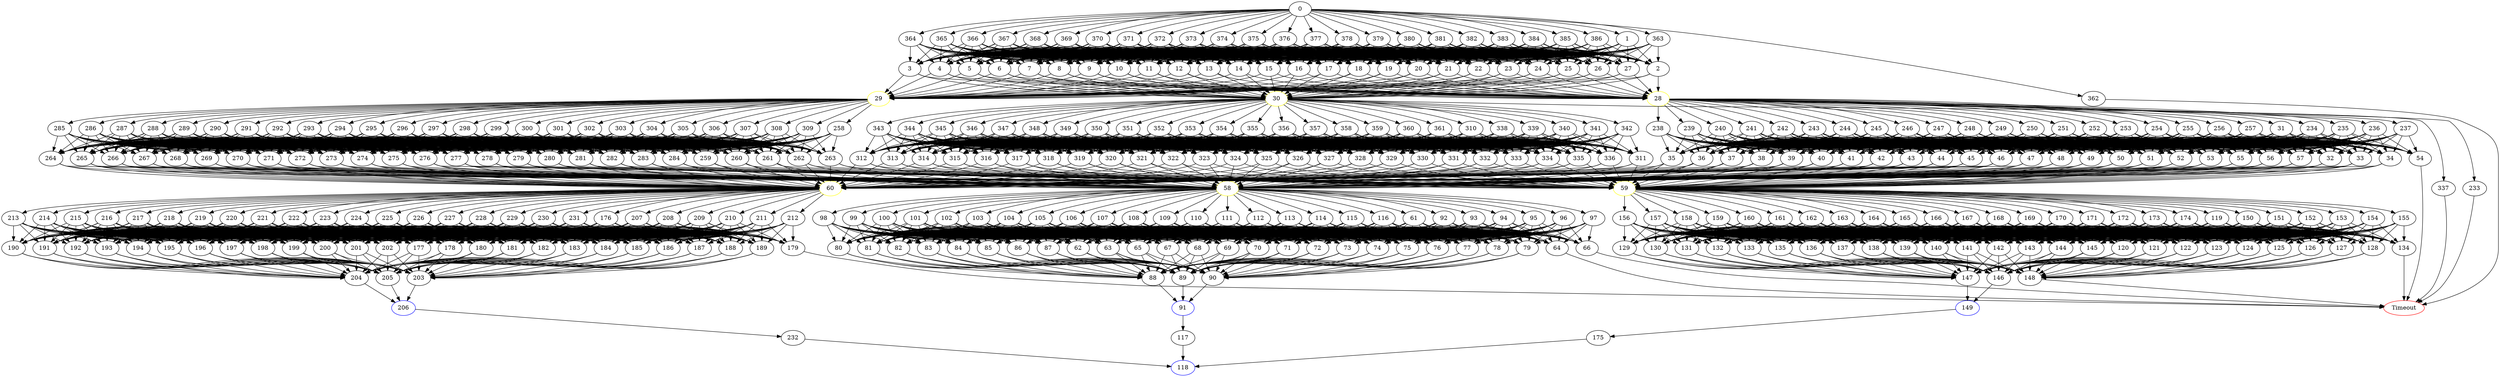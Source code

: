 digraph G {
	0 -> 1;
	0 -> 362;
	0 -> 363;
	0 -> 364;
	0 -> 365;
	0 -> 366;
	0 -> 367;
	0 -> 368;
	0 -> 369;
	0 -> 370;
	0 -> 371;
	0 -> 372;
	0 -> 373;
	0 -> 374;
	0 -> 375;
	0 -> 376;
	0 -> 377;
	0 -> 378;
	0 -> 379;
	0 -> 380;
	0 -> 381;
	0 -> 382;
	0 -> 383;
	0 -> 384;
	0 -> 385;
	0 -> 386;
	1 -> 2;
	1 -> 3;
	1 -> 4;
	1 -> 5;
	1 -> 6;
	1 -> 7;
	1 -> 8;
	1 -> 9;
	1 -> 10;
	1 -> 11;
	1 -> 12;
	1 -> 13;
	1 -> 14;
	1 -> 15;
	1 -> 16;
	1 -> 17;
	1 -> 18;
	1 -> 19;
	1 -> 20;
	1 -> 21;
	1 -> 22;
	1 -> 23;
	1 -> 24;
	1 -> 25;
	1 -> 26;
	1 -> 27;
	2 -> "28";
28 [color=yellow];
	2 -> "29";
29 [color=yellow];
	2 -> "30";
30 [color=yellow];
	3 -> "28";
28 [color=yellow];
	3 -> "29";
29 [color=yellow];
	3 -> "30";
30 [color=yellow];
	4 -> "28";
28 [color=yellow];
	4 -> "29";
29 [color=yellow];
	4 -> "30";
30 [color=yellow];
	5 -> "28";
28 [color=yellow];
	5 -> "29";
29 [color=yellow];
	5 -> "30";
30 [color=yellow];
	6 -> "28";
28 [color=yellow];
	6 -> "29";
29 [color=yellow];
	6 -> "30";
30 [color=yellow];
	7 -> "28";
28 [color=yellow];
	7 -> "29";
29 [color=yellow];
	7 -> "30";
30 [color=yellow];
	8 -> "28";
28 [color=yellow];
	8 -> "29";
29 [color=yellow];
	8 -> "30";
30 [color=yellow];
	9 -> "28";
28 [color=yellow];
	9 -> "29";
29 [color=yellow];
	9 -> "30";
30 [color=yellow];
	10 -> "28";
28 [color=yellow];
	10 -> "29";
29 [color=yellow];
	10 -> "30";
30 [color=yellow];
	11 -> "28";
28 [color=yellow];
	11 -> "29";
29 [color=yellow];
	11 -> "30";
30 [color=yellow];
	12 -> "28";
28 [color=yellow];
	12 -> "29";
29 [color=yellow];
	12 -> "30";
30 [color=yellow];
	13 -> "28";
28 [color=yellow];
	13 -> "29";
29 [color=yellow];
	13 -> "30";
30 [color=yellow];
	14 -> "28";
28 [color=yellow];
	14 -> "29";
29 [color=yellow];
	14 -> "30";
30 [color=yellow];
	15 -> "28";
28 [color=yellow];
	15 -> "29";
29 [color=yellow];
	15 -> "30";
30 [color=yellow];
	16 -> "28";
28 [color=yellow];
	16 -> "29";
29 [color=yellow];
	16 -> "30";
30 [color=yellow];
	17 -> "28";
28 [color=yellow];
	17 -> "29";
29 [color=yellow];
	17 -> "30";
30 [color=yellow];
	18 -> "28";
28 [color=yellow];
	18 -> "29";
29 [color=yellow];
	18 -> "30";
30 [color=yellow];
	19 -> "28";
28 [color=yellow];
	19 -> "29";
29 [color=yellow];
	19 -> "30";
30 [color=yellow];
	20 -> "28";
28 [color=yellow];
	20 -> "29";
29 [color=yellow];
	20 -> "30";
30 [color=yellow];
	21 -> "28";
28 [color=yellow];
	21 -> "29";
29 [color=yellow];
	21 -> "30";
30 [color=yellow];
	22 -> "28";
28 [color=yellow];
	22 -> "29";
29 [color=yellow];
	22 -> "30";
30 [color=yellow];
	23 -> "28";
28 [color=yellow];
	23 -> "29";
29 [color=yellow];
	23 -> "30";
30 [color=yellow];
	24 -> "28";
28 [color=yellow];
	24 -> "29";
29 [color=yellow];
	24 -> "30";
30 [color=yellow];
	25 -> "28";
28 [color=yellow];
	25 -> "29";
29 [color=yellow];
	25 -> "30";
30 [color=yellow];
	26 -> "28";
28 [color=yellow];
	26 -> "29";
29 [color=yellow];
	26 -> "30";
30 [color=yellow];
	27 -> "28";
28 [color=yellow];
	27 -> "29";
29 [color=yellow];
	27 -> "30";
30 [color=yellow];
	28 -> 31;
	28 -> 233;
	28 -> 234;
	28 -> 235;
	28 -> 236;
	28 -> 237;
	28 -> 238;
	28 -> 239;
	28 -> 240;
	28 -> 241;
	28 -> 242;
	28 -> 243;
	28 -> 244;
	28 -> 245;
	28 -> 246;
	28 -> 247;
	28 -> 248;
	28 -> 249;
	28 -> 250;
	28 -> 251;
	28 -> 252;
	28 -> 253;
	28 -> 254;
	28 -> 255;
	28 -> 256;
	28 -> 257;
	29 -> 258;
	29 -> 285;
	29 -> 286;
	29 -> 287;
	29 -> 288;
	29 -> 289;
	29 -> 290;
	29 -> 291;
	29 -> 292;
	29 -> 293;
	29 -> 294;
	29 -> 295;
	29 -> 296;
	29 -> 297;
	29 -> 298;
	29 -> 299;
	29 -> 300;
	29 -> 301;
	29 -> 302;
	29 -> 303;
	29 -> 304;
	29 -> 305;
	29 -> 306;
	29 -> 307;
	29 -> 308;
	29 -> 309;
	30 -> 310;
	30 -> 337;
	30 -> 338;
	30 -> 339;
	30 -> 340;
	30 -> 341;
	30 -> 342;
	30 -> 343;
	30 -> 344;
	30 -> 345;
	30 -> 346;
	30 -> 347;
	30 -> 348;
	30 -> 349;
	30 -> 350;
	30 -> 351;
	30 -> 352;
	30 -> 353;
	30 -> 354;
	30 -> 355;
	30 -> 356;
	30 -> 357;
	30 -> 358;
	30 -> 359;
	30 -> 360;
	30 -> 361;
	31 -> 32;
	31 -> 33;
	31 -> 34;
	31 -> 35;
	31 -> 36;
	31 -> 37;
	31 -> 38;
	31 -> 39;
	31 -> 40;
	31 -> 41;
	31 -> 42;
	31 -> 43;
	31 -> 44;
	31 -> 45;
	31 -> 46;
	31 -> 47;
	31 -> 48;
	31 -> 49;
	31 -> 50;
	31 -> 51;
	31 -> 52;
	31 -> 53;
	31 -> 54;
	31 -> 55;
	31 -> 56;
	31 -> 57;
	32 -> "58";
58 [color=yellow];
	32 -> "59";
59 [color=yellow];
	32 -> "60";
60 [color=yellow];
	33 -> "58";
58 [color=yellow];
	33 -> "59";
59 [color=yellow];
	33 -> "60";
60 [color=yellow];
	34 -> "58";
58 [color=yellow];
	34 -> "59";
59 [color=yellow];
	34 -> "60";
60 [color=yellow];
	35 -> "58";
58 [color=yellow];
	35 -> "59";
59 [color=yellow];
	35 -> "60";
60 [color=yellow];
	36 -> "58";
58 [color=yellow];
	36 -> "59";
59 [color=yellow];
	36 -> "60";
60 [color=yellow];
	37 -> "58";
58 [color=yellow];
	37 -> "59";
59 [color=yellow];
	37 -> "60";
60 [color=yellow];
	38 -> "58";
58 [color=yellow];
	38 -> "59";
59 [color=yellow];
	38 -> "60";
60 [color=yellow];
	39 -> "58";
58 [color=yellow];
	39 -> "59";
59 [color=yellow];
	39 -> "60";
60 [color=yellow];
	40 -> "58";
58 [color=yellow];
	40 -> "59";
59 [color=yellow];
	40 -> "60";
60 [color=yellow];
	41 -> "58";
58 [color=yellow];
	41 -> "59";
59 [color=yellow];
	41 -> "60";
60 [color=yellow];
	42 -> "58";
58 [color=yellow];
	42 -> "59";
59 [color=yellow];
	42 -> "60";
60 [color=yellow];
	43 -> "58";
58 [color=yellow];
	43 -> "59";
59 [color=yellow];
	43 -> "60";
60 [color=yellow];
	44 -> "58";
58 [color=yellow];
	44 -> "59";
59 [color=yellow];
	44 -> "60";
60 [color=yellow];
	45 -> "58";
58 [color=yellow];
	45 -> "59";
59 [color=yellow];
	45 -> "60";
60 [color=yellow];
	46 -> "58";
58 [color=yellow];
	46 -> "59";
59 [color=yellow];
	46 -> "60";
60 [color=yellow];
	47 -> "58";
58 [color=yellow];
	47 -> "59";
59 [color=yellow];
	47 -> "60";
60 [color=yellow];
	48 -> "58";
58 [color=yellow];
	48 -> "59";
59 [color=yellow];
	48 -> "60";
60 [color=yellow];
	49 -> "58";
58 [color=yellow];
	49 -> "59";
59 [color=yellow];
	49 -> "60";
60 [color=yellow];
	50 -> "58";
58 [color=yellow];
	50 -> "59";
59 [color=yellow];
	50 -> "60";
60 [color=yellow];
	51 -> "58";
58 [color=yellow];
	51 -> "59";
59 [color=yellow];
	51 -> "60";
60 [color=yellow];
	52 -> "58";
58 [color=yellow];
	52 -> "59";
59 [color=yellow];
	52 -> "60";
60 [color=yellow];
	53 -> "58";
58 [color=yellow];
	53 -> "59";
59 [color=yellow];
	53 -> "60";
60 [color=yellow];
	54 -> "Timeout";
Timeout [color=red];
	55 -> "58";
58 [color=yellow];
	55 -> "59";
59 [color=yellow];
	55 -> "60";
60 [color=yellow];
	56 -> "58";
58 [color=yellow];
	56 -> "59";
59 [color=yellow];
	56 -> "60";
60 [color=yellow];
	57 -> "58";
58 [color=yellow];
	57 -> "59";
59 [color=yellow];
	57 -> "60";
60 [color=yellow];
	58 -> 61;
	58 -> 92;
	58 -> 93;
	58 -> 94;
	58 -> 95;
	58 -> 96;
	58 -> 97;
	58 -> 98;
	58 -> 99;
	58 -> 100;
	58 -> 101;
	58 -> 102;
	58 -> 103;
	58 -> 104;
	58 -> 105;
	58 -> 106;
	58 -> 107;
	58 -> 108;
	58 -> 109;
	58 -> 110;
	58 -> 111;
	58 -> 112;
	58 -> 113;
	58 -> 114;
	58 -> 115;
	58 -> 116;
	59 -> 119;
	59 -> 150;
	59 -> 151;
	59 -> 152;
	59 -> 153;
	59 -> 154;
	59 -> 155;
	59 -> 156;
	59 -> 157;
	59 -> 158;
	59 -> 159;
	59 -> 160;
	59 -> 161;
	59 -> 162;
	59 -> 163;
	59 -> 164;
	59 -> 165;
	59 -> 166;
	59 -> 167;
	59 -> 168;
	59 -> 169;
	59 -> 170;
	59 -> 171;
	59 -> 172;
	59 -> 173;
	59 -> 174;
	60 -> 176;
	60 -> 207;
	60 -> 208;
	60 -> 209;
	60 -> 210;
	60 -> 211;
	60 -> 212;
	60 -> 213;
	60 -> 214;
	60 -> 215;
	60 -> 216;
	60 -> 217;
	60 -> 218;
	60 -> 219;
	60 -> 220;
	60 -> 221;
	60 -> 222;
	60 -> 223;
	60 -> 224;
	60 -> 225;
	60 -> 226;
	60 -> 227;
	60 -> 228;
	60 -> 229;
	60 -> 230;
	60 -> 231;
	61 -> 62;
	61 -> 63;
	61 -> 64;
	61 -> 65;
	61 -> 66;
	61 -> 67;
	61 -> 68;
	61 -> 69;
	61 -> 70;
	61 -> 71;
	61 -> 72;
	61 -> 73;
	61 -> 74;
	61 -> 75;
	61 -> 76;
	61 -> 77;
	61 -> 78;
	61 -> 79;
	61 -> 80;
	61 -> 81;
	61 -> 82;
	61 -> 83;
	61 -> 84;
	61 -> 85;
	61 -> 86;
	61 -> 87;
	62 -> 88;
	62 -> 89;
	62 -> 90;
	63 -> 88;
	63 -> 89;
	63 -> 90;
	64 -> "Timeout";
Timeout [color=red];
	65 -> 88;
	65 -> 89;
	65 -> 90;
	66 -> "Timeout";
Timeout [color=red];
	67 -> 88;
	67 -> 89;
	67 -> 90;
	68 -> 88;
	68 -> 89;
	68 -> 90;
	69 -> 88;
	69 -> 89;
	69 -> 90;
	70 -> 88;
	70 -> 89;
	70 -> 90;
	71 -> 88;
	71 -> 89;
	71 -> 90;
	72 -> 88;
	72 -> 89;
	72 -> 90;
	73 -> 88;
	73 -> 89;
	73 -> 90;
	74 -> 88;
	74 -> 89;
	74 -> 90;
	75 -> 88;
	75 -> 89;
	75 -> 90;
	76 -> 88;
	76 -> 89;
	76 -> 90;
	77 -> 88;
	77 -> 89;
	77 -> 90;
	78 -> 88;
	78 -> 89;
	78 -> 90;
	79 -> 88;
	79 -> 89;
	79 -> 90;
	80 -> 88;
	80 -> 89;
	80 -> 90;
	81 -> 88;
	81 -> 89;
	81 -> 90;
	82 -> 88;
	82 -> 89;
	82 -> 90;
	83 -> 88;
	83 -> 89;
	83 -> 90;
	84 -> 88;
	84 -> 89;
	84 -> 90;
	85 -> 88;
	85 -> 89;
	85 -> 90;
	86 -> 88;
	86 -> 89;
	86 -> 90;
	87 -> 88;
	87 -> 89;
	87 -> 90;
	88 -> "91";
91 [color=blue];
	89 -> "91";
91 [color=blue];
	90 -> "91";
91 [color=blue];
	91 -> 117;
	92 -> 62;
	92 -> 63;
	92 -> 64;
	92 -> 65;
	92 -> 66;
	92 -> 67;
	92 -> 68;
	92 -> 69;
	92 -> 70;
	92 -> 71;
	92 -> 72;
	92 -> 73;
	92 -> 74;
	92 -> 75;
	92 -> 76;
	92 -> 77;
	92 -> 78;
	92 -> 79;
	92 -> 80;
	92 -> 81;
	92 -> 82;
	92 -> 83;
	92 -> 84;
	92 -> 85;
	92 -> 86;
	92 -> 87;
	93 -> 62;
	93 -> 63;
	93 -> 64;
	93 -> 65;
	93 -> 66;
	93 -> 67;
	93 -> 68;
	93 -> 69;
	93 -> 70;
	93 -> 71;
	93 -> 72;
	93 -> 73;
	93 -> 74;
	93 -> 75;
	93 -> 76;
	93 -> 77;
	93 -> 78;
	93 -> 79;
	93 -> 80;
	93 -> 81;
	93 -> 82;
	93 -> 83;
	93 -> 84;
	93 -> 85;
	93 -> 86;
	93 -> 87;
	94 -> 62;
	94 -> 63;
	94 -> 64;
	94 -> 65;
	94 -> 66;
	94 -> 67;
	94 -> 68;
	94 -> 69;
	94 -> 70;
	94 -> 71;
	94 -> 72;
	94 -> 73;
	94 -> 74;
	94 -> 75;
	94 -> 76;
	94 -> 77;
	94 -> 78;
	94 -> 79;
	94 -> 80;
	94 -> 81;
	94 -> 82;
	94 -> 83;
	94 -> 84;
	94 -> 85;
	94 -> 86;
	94 -> 87;
	95 -> 62;
	95 -> 63;
	95 -> 64;
	95 -> 65;
	95 -> 66;
	95 -> 67;
	95 -> 68;
	95 -> 69;
	95 -> 70;
	95 -> 71;
	95 -> 72;
	95 -> 73;
	95 -> 74;
	95 -> 75;
	95 -> 76;
	95 -> 77;
	95 -> 78;
	95 -> 79;
	95 -> 80;
	95 -> 81;
	95 -> 82;
	95 -> 83;
	95 -> 84;
	95 -> 85;
	95 -> 86;
	95 -> 87;
	96 -> 62;
	96 -> 63;
	96 -> 64;
	96 -> 65;
	96 -> 66;
	96 -> 67;
	96 -> 68;
	96 -> 69;
	96 -> 70;
	96 -> 71;
	96 -> 72;
	96 -> 73;
	96 -> 74;
	96 -> 75;
	96 -> 76;
	96 -> 77;
	96 -> 78;
	96 -> 79;
	96 -> 80;
	96 -> 81;
	96 -> 82;
	96 -> 83;
	96 -> 84;
	96 -> 85;
	96 -> 86;
	96 -> 87;
	97 -> 62;
	97 -> 63;
	97 -> 64;
	97 -> 65;
	97 -> 66;
	97 -> 67;
	97 -> 68;
	97 -> 69;
	97 -> 70;
	97 -> 71;
	97 -> 72;
	97 -> 73;
	97 -> 74;
	97 -> 75;
	97 -> 76;
	97 -> 77;
	97 -> 78;
	97 -> 79;
	97 -> 80;
	97 -> 81;
	97 -> 82;
	97 -> 83;
	97 -> 84;
	97 -> 85;
	97 -> 86;
	97 -> 87;
	98 -> 62;
	98 -> 63;
	98 -> 64;
	98 -> 65;
	98 -> 66;
	98 -> 67;
	98 -> 68;
	98 -> 69;
	98 -> 70;
	98 -> 71;
	98 -> 72;
	98 -> 73;
	98 -> 74;
	98 -> 75;
	98 -> 76;
	98 -> 77;
	98 -> 78;
	98 -> 79;
	98 -> 80;
	98 -> 81;
	98 -> 82;
	98 -> 83;
	98 -> 84;
	98 -> 85;
	98 -> 86;
	98 -> 87;
	99 -> 62;
	99 -> 63;
	99 -> 64;
	99 -> 65;
	99 -> 66;
	99 -> 67;
	99 -> 68;
	99 -> 69;
	99 -> 70;
	99 -> 71;
	99 -> 72;
	99 -> 73;
	99 -> 74;
	99 -> 75;
	99 -> 76;
	99 -> 77;
	99 -> 78;
	99 -> 79;
	99 -> 80;
	99 -> 81;
	99 -> 82;
	99 -> 83;
	99 -> 84;
	99 -> 85;
	99 -> 86;
	99 -> 87;
	100 -> 62;
	100 -> 63;
	100 -> 64;
	100 -> 65;
	100 -> 66;
	100 -> 67;
	100 -> 68;
	100 -> 69;
	100 -> 70;
	100 -> 71;
	100 -> 72;
	100 -> 73;
	100 -> 74;
	100 -> 75;
	100 -> 76;
	100 -> 77;
	100 -> 78;
	100 -> 79;
	100 -> 80;
	100 -> 81;
	100 -> 82;
	100 -> 83;
	100 -> 84;
	100 -> 85;
	100 -> 86;
	100 -> 87;
	101 -> 62;
	101 -> 63;
	101 -> 64;
	101 -> 65;
	101 -> 66;
	101 -> 67;
	101 -> 68;
	101 -> 69;
	101 -> 70;
	101 -> 71;
	101 -> 72;
	101 -> 73;
	101 -> 74;
	101 -> 75;
	101 -> 76;
	101 -> 77;
	101 -> 78;
	101 -> 79;
	101 -> 80;
	101 -> 81;
	101 -> 82;
	101 -> 83;
	101 -> 84;
	101 -> 85;
	101 -> 86;
	101 -> 87;
	102 -> 62;
	102 -> 63;
	102 -> 64;
	102 -> 65;
	102 -> 66;
	102 -> 67;
	102 -> 68;
	102 -> 69;
	102 -> 70;
	102 -> 71;
	102 -> 72;
	102 -> 73;
	102 -> 74;
	102 -> 75;
	102 -> 76;
	102 -> 77;
	102 -> 78;
	102 -> 79;
	102 -> 80;
	102 -> 81;
	102 -> 82;
	102 -> 83;
	102 -> 84;
	102 -> 85;
	102 -> 86;
	102 -> 87;
	103 -> 62;
	103 -> 63;
	103 -> 64;
	103 -> 65;
	103 -> 66;
	103 -> 67;
	103 -> 68;
	103 -> 69;
	103 -> 70;
	103 -> 71;
	103 -> 72;
	103 -> 73;
	103 -> 74;
	103 -> 75;
	103 -> 76;
	103 -> 77;
	103 -> 78;
	103 -> 79;
	103 -> 80;
	103 -> 81;
	103 -> 82;
	103 -> 83;
	103 -> 84;
	103 -> 85;
	103 -> 86;
	103 -> 87;
	104 -> 62;
	104 -> 63;
	104 -> 64;
	104 -> 65;
	104 -> 66;
	104 -> 67;
	104 -> 68;
	104 -> 69;
	104 -> 70;
	104 -> 71;
	104 -> 72;
	104 -> 73;
	104 -> 74;
	104 -> 75;
	104 -> 76;
	104 -> 77;
	104 -> 78;
	104 -> 79;
	104 -> 80;
	104 -> 81;
	104 -> 82;
	104 -> 83;
	104 -> 84;
	104 -> 85;
	104 -> 86;
	104 -> 87;
	105 -> 62;
	105 -> 63;
	105 -> 64;
	105 -> 65;
	105 -> 66;
	105 -> 67;
	105 -> 68;
	105 -> 69;
	105 -> 70;
	105 -> 71;
	105 -> 72;
	105 -> 73;
	105 -> 74;
	105 -> 75;
	105 -> 76;
	105 -> 77;
	105 -> 78;
	105 -> 79;
	105 -> 80;
	105 -> 81;
	105 -> 82;
	105 -> 83;
	105 -> 84;
	105 -> 85;
	105 -> 86;
	105 -> 87;
	106 -> 62;
	106 -> 63;
	106 -> 64;
	106 -> 65;
	106 -> 66;
	106 -> 67;
	106 -> 68;
	106 -> 69;
	106 -> 70;
	106 -> 71;
	106 -> 72;
	106 -> 73;
	106 -> 74;
	106 -> 75;
	106 -> 76;
	106 -> 77;
	106 -> 78;
	106 -> 79;
	106 -> 80;
	106 -> 81;
	106 -> 82;
	106 -> 83;
	106 -> 84;
	106 -> 85;
	106 -> 86;
	106 -> 87;
	107 -> 62;
	107 -> 63;
	107 -> 64;
	107 -> 65;
	107 -> 66;
	107 -> 67;
	107 -> 68;
	107 -> 69;
	107 -> 70;
	107 -> 71;
	107 -> 72;
	107 -> 73;
	107 -> 74;
	107 -> 75;
	107 -> 76;
	107 -> 77;
	107 -> 78;
	107 -> 79;
	107 -> 80;
	107 -> 81;
	107 -> 82;
	107 -> 83;
	107 -> 84;
	107 -> 85;
	107 -> 86;
	107 -> 87;
	108 -> 62;
	108 -> 63;
	108 -> 64;
	108 -> 65;
	108 -> 66;
	108 -> 67;
	108 -> 68;
	108 -> 69;
	108 -> 70;
	108 -> 71;
	108 -> 72;
	108 -> 73;
	108 -> 74;
	108 -> 75;
	108 -> 76;
	108 -> 77;
	108 -> 78;
	108 -> 79;
	108 -> 80;
	108 -> 81;
	108 -> 82;
	108 -> 83;
	108 -> 84;
	108 -> 85;
	108 -> 86;
	108 -> 87;
	109 -> 62;
	109 -> 63;
	109 -> 64;
	109 -> 65;
	109 -> 66;
	109 -> 67;
	109 -> 68;
	109 -> 69;
	109 -> 70;
	109 -> 71;
	109 -> 72;
	109 -> 73;
	109 -> 74;
	109 -> 75;
	109 -> 76;
	109 -> 77;
	109 -> 78;
	109 -> 79;
	109 -> 80;
	109 -> 81;
	109 -> 82;
	109 -> 83;
	109 -> 84;
	109 -> 85;
	109 -> 86;
	109 -> 87;
	110 -> 62;
	110 -> 63;
	110 -> 64;
	110 -> 65;
	110 -> 66;
	110 -> 67;
	110 -> 68;
	110 -> 69;
	110 -> 70;
	110 -> 71;
	110 -> 72;
	110 -> 73;
	110 -> 74;
	110 -> 75;
	110 -> 76;
	110 -> 77;
	110 -> 78;
	110 -> 79;
	110 -> 80;
	110 -> 81;
	110 -> 82;
	110 -> 83;
	110 -> 84;
	110 -> 85;
	110 -> 86;
	110 -> 87;
	111 -> 62;
	111 -> 63;
	111 -> 64;
	111 -> 65;
	111 -> 66;
	111 -> 67;
	111 -> 68;
	111 -> 69;
	111 -> 70;
	111 -> 71;
	111 -> 72;
	111 -> 73;
	111 -> 74;
	111 -> 75;
	111 -> 76;
	111 -> 77;
	111 -> 78;
	111 -> 79;
	111 -> 80;
	111 -> 81;
	111 -> 82;
	111 -> 83;
	111 -> 84;
	111 -> 85;
	111 -> 86;
	111 -> 87;
	112 -> 62;
	112 -> 63;
	112 -> 64;
	112 -> 65;
	112 -> 66;
	112 -> 67;
	112 -> 68;
	112 -> 69;
	112 -> 70;
	112 -> 71;
	112 -> 72;
	112 -> 73;
	112 -> 74;
	112 -> 75;
	112 -> 76;
	112 -> 77;
	112 -> 78;
	112 -> 79;
	112 -> 80;
	112 -> 81;
	112 -> 82;
	112 -> 83;
	112 -> 84;
	112 -> 85;
	112 -> 86;
	112 -> 87;
	113 -> 62;
	113 -> 63;
	113 -> 64;
	113 -> 65;
	113 -> 66;
	113 -> 67;
	113 -> 68;
	113 -> 69;
	113 -> 70;
	113 -> 71;
	113 -> 72;
	113 -> 73;
	113 -> 74;
	113 -> 75;
	113 -> 76;
	113 -> 77;
	113 -> 78;
	113 -> 79;
	113 -> 80;
	113 -> 81;
	113 -> 82;
	113 -> 83;
	113 -> 84;
	113 -> 85;
	113 -> 86;
	113 -> 87;
	114 -> 62;
	114 -> 63;
	114 -> 64;
	114 -> 65;
	114 -> 66;
	114 -> 67;
	114 -> 68;
	114 -> 69;
	114 -> 70;
	114 -> 71;
	114 -> 72;
	114 -> 73;
	114 -> 74;
	114 -> 75;
	114 -> 76;
	114 -> 77;
	114 -> 78;
	114 -> 79;
	114 -> 80;
	114 -> 81;
	114 -> 82;
	114 -> 83;
	114 -> 84;
	114 -> 85;
	114 -> 86;
	114 -> 87;
	115 -> 62;
	115 -> 63;
	115 -> 64;
	115 -> 65;
	115 -> 66;
	115 -> 67;
	115 -> 68;
	115 -> 69;
	115 -> 70;
	115 -> 71;
	115 -> 72;
	115 -> 73;
	115 -> 74;
	115 -> 75;
	115 -> 76;
	115 -> 77;
	115 -> 78;
	115 -> 79;
	115 -> 80;
	115 -> 81;
	115 -> 82;
	115 -> 83;
	115 -> 84;
	115 -> 85;
	115 -> 86;
	115 -> 87;
	116 -> 62;
	116 -> 63;
	116 -> 64;
	116 -> 65;
	116 -> 66;
	116 -> 67;
	116 -> 68;
	116 -> 69;
	116 -> 70;
	116 -> 71;
	116 -> 72;
	116 -> 73;
	116 -> 74;
	116 -> 75;
	116 -> 76;
	116 -> 77;
	116 -> 78;
	116 -> 79;
	116 -> 80;
	116 -> 81;
	116 -> 82;
	116 -> 83;
	116 -> 84;
	116 -> 85;
	116 -> 86;
	116 -> 87;
	117 -> "118";
118 [color=blue];
	119 -> 120;
	119 -> 121;
	119 -> 122;
	119 -> 123;
	119 -> 124;
	119 -> 125;
	119 -> 126;
	119 -> 127;
	119 -> 128;
	119 -> 129;
	119 -> 130;
	119 -> 131;
	119 -> 132;
	119 -> 133;
	119 -> 134;
	119 -> 135;
	119 -> 136;
	119 -> 137;
	119 -> 138;
	119 -> 139;
	119 -> 140;
	119 -> 141;
	119 -> 142;
	119 -> 143;
	119 -> 144;
	119 -> 145;
	120 -> 146;
	120 -> 147;
	120 -> 148;
	121 -> 146;
	121 -> 147;
	121 -> 148;
	122 -> 146;
	122 -> 147;
	122 -> 148;
	123 -> 146;
	123 -> 147;
	123 -> 148;
	124 -> 146;
	124 -> 147;
	124 -> 148;
	125 -> 146;
	125 -> 147;
	125 -> 148;
	126 -> 146;
	126 -> 147;
	126 -> 148;
	127 -> 146;
	127 -> 147;
	127 -> 148;
	128 -> 146;
	128 -> 147;
	128 -> 148;
	129 -> 146;
	129 -> 147;
	129 -> 148;
	130 -> 146;
	130 -> 147;
	130 -> 148;
	131 -> 146;
	131 -> 147;
	131 -> 148;
	132 -> 146;
	132 -> 147;
	132 -> 148;
	133 -> 146;
	133 -> 147;
	133 -> 148;
	134 -> "Timeout";
Timeout [color=red];
	135 -> 146;
	135 -> 147;
	135 -> 148;
	136 -> 146;
	136 -> 147;
	136 -> 148;
	137 -> 146;
	137 -> 147;
	137 -> 148;
	138 -> 146;
	138 -> 147;
	138 -> 148;
	139 -> 146;
	139 -> 147;
	139 -> 148;
	140 -> 146;
	140 -> 147;
	140 -> 148;
	141 -> 146;
	141 -> 147;
	141 -> 148;
	142 -> 146;
	142 -> 147;
	142 -> 148;
	143 -> 146;
	143 -> 147;
	143 -> 148;
	144 -> 146;
	144 -> 147;
	144 -> 148;
	145 -> 146;
	145 -> 147;
	145 -> 148;
	146 -> "149";
149 [color=blue];
	147 -> "149";
149 [color=blue];
	148 -> "Timeout";
Timeout [color=red];
	149 -> 175;
	150 -> 120;
	150 -> 121;
	150 -> 122;
	150 -> 123;
	150 -> 124;
	150 -> 125;
	150 -> 126;
	150 -> 127;
	150 -> 128;
	150 -> 129;
	150 -> 130;
	150 -> 131;
	150 -> 132;
	150 -> 133;
	150 -> 134;
	150 -> 135;
	150 -> 136;
	150 -> 137;
	150 -> 138;
	150 -> 139;
	150 -> 140;
	150 -> 141;
	150 -> 142;
	150 -> 143;
	150 -> 144;
	150 -> 145;
	151 -> 120;
	151 -> 121;
	151 -> 122;
	151 -> 123;
	151 -> 124;
	151 -> 125;
	151 -> 126;
	151 -> 127;
	151 -> 128;
	151 -> 129;
	151 -> 130;
	151 -> 131;
	151 -> 132;
	151 -> 133;
	151 -> 134;
	151 -> 135;
	151 -> 136;
	151 -> 137;
	151 -> 138;
	151 -> 139;
	151 -> 140;
	151 -> 141;
	151 -> 142;
	151 -> 143;
	151 -> 144;
	151 -> 145;
	152 -> 120;
	152 -> 121;
	152 -> 122;
	152 -> 123;
	152 -> 124;
	152 -> 125;
	152 -> 126;
	152 -> 127;
	152 -> 128;
	152 -> 129;
	152 -> 130;
	152 -> 131;
	152 -> 132;
	152 -> 133;
	152 -> 134;
	152 -> 135;
	152 -> 136;
	152 -> 137;
	152 -> 138;
	152 -> 139;
	152 -> 140;
	152 -> 141;
	152 -> 142;
	152 -> 143;
	152 -> 144;
	152 -> 145;
	153 -> 120;
	153 -> 121;
	153 -> 122;
	153 -> 123;
	153 -> 124;
	153 -> 125;
	153 -> 126;
	153 -> 127;
	153 -> 128;
	153 -> 129;
	153 -> 130;
	153 -> 131;
	153 -> 132;
	153 -> 133;
	153 -> 134;
	153 -> 135;
	153 -> 136;
	153 -> 137;
	153 -> 138;
	153 -> 139;
	153 -> 140;
	153 -> 141;
	153 -> 142;
	153 -> 143;
	153 -> 144;
	153 -> 145;
	154 -> 120;
	154 -> 121;
	154 -> 122;
	154 -> 123;
	154 -> 124;
	154 -> 125;
	154 -> 126;
	154 -> 127;
	154 -> 128;
	154 -> 129;
	154 -> 130;
	154 -> 131;
	154 -> 132;
	154 -> 133;
	154 -> 134;
	154 -> 135;
	154 -> 136;
	154 -> 137;
	154 -> 138;
	154 -> 139;
	154 -> 140;
	154 -> 141;
	154 -> 142;
	154 -> 143;
	154 -> 144;
	154 -> 145;
	155 -> 120;
	155 -> 121;
	155 -> 122;
	155 -> 123;
	155 -> 124;
	155 -> 125;
	155 -> 126;
	155 -> 127;
	155 -> 128;
	155 -> 129;
	155 -> 130;
	155 -> 131;
	155 -> 132;
	155 -> 133;
	155 -> 134;
	155 -> 135;
	155 -> 136;
	155 -> 137;
	155 -> 138;
	155 -> 139;
	155 -> 140;
	155 -> 141;
	155 -> 142;
	155 -> 143;
	155 -> 144;
	155 -> 145;
	156 -> 120;
	156 -> 121;
	156 -> 122;
	156 -> 123;
	156 -> 124;
	156 -> 125;
	156 -> 126;
	156 -> 127;
	156 -> 128;
	156 -> 129;
	156 -> 130;
	156 -> 131;
	156 -> 132;
	156 -> 133;
	156 -> 134;
	156 -> 135;
	156 -> 136;
	156 -> 137;
	156 -> 138;
	156 -> 139;
	156 -> 140;
	156 -> 141;
	156 -> 142;
	156 -> 143;
	156 -> 144;
	156 -> 145;
	157 -> 120;
	157 -> 121;
	157 -> 122;
	157 -> 123;
	157 -> 124;
	157 -> 125;
	157 -> 126;
	157 -> 127;
	157 -> 128;
	157 -> 129;
	157 -> 130;
	157 -> 131;
	157 -> 132;
	157 -> 133;
	157 -> 134;
	157 -> 135;
	157 -> 136;
	157 -> 137;
	157 -> 138;
	157 -> 139;
	157 -> 140;
	157 -> 141;
	157 -> 142;
	157 -> 143;
	157 -> 144;
	157 -> 145;
	158 -> 120;
	158 -> 121;
	158 -> 122;
	158 -> 123;
	158 -> 124;
	158 -> 125;
	158 -> 126;
	158 -> 127;
	158 -> 128;
	158 -> 129;
	158 -> 130;
	158 -> 131;
	158 -> 132;
	158 -> 133;
	158 -> 134;
	158 -> 135;
	158 -> 136;
	158 -> 137;
	158 -> 138;
	158 -> 139;
	158 -> 140;
	158 -> 141;
	158 -> 142;
	158 -> 143;
	158 -> 144;
	158 -> 145;
	159 -> 120;
	159 -> 121;
	159 -> 122;
	159 -> 123;
	159 -> 124;
	159 -> 125;
	159 -> 126;
	159 -> 127;
	159 -> 128;
	159 -> 129;
	159 -> 130;
	159 -> 131;
	159 -> 132;
	159 -> 133;
	159 -> 134;
	159 -> 135;
	159 -> 136;
	159 -> 137;
	159 -> 138;
	159 -> 139;
	159 -> 140;
	159 -> 141;
	159 -> 142;
	159 -> 143;
	159 -> 144;
	159 -> 145;
	160 -> 120;
	160 -> 121;
	160 -> 122;
	160 -> 123;
	160 -> 124;
	160 -> 125;
	160 -> 126;
	160 -> 127;
	160 -> 128;
	160 -> 129;
	160 -> 130;
	160 -> 131;
	160 -> 132;
	160 -> 133;
	160 -> 134;
	160 -> 135;
	160 -> 136;
	160 -> 137;
	160 -> 138;
	160 -> 139;
	160 -> 140;
	160 -> 141;
	160 -> 142;
	160 -> 143;
	160 -> 144;
	160 -> 145;
	161 -> 120;
	161 -> 121;
	161 -> 122;
	161 -> 123;
	161 -> 124;
	161 -> 125;
	161 -> 126;
	161 -> 127;
	161 -> 128;
	161 -> 129;
	161 -> 130;
	161 -> 131;
	161 -> 132;
	161 -> 133;
	161 -> 134;
	161 -> 135;
	161 -> 136;
	161 -> 137;
	161 -> 138;
	161 -> 139;
	161 -> 140;
	161 -> 141;
	161 -> 142;
	161 -> 143;
	161 -> 144;
	161 -> 145;
	162 -> 120;
	162 -> 121;
	162 -> 122;
	162 -> 123;
	162 -> 124;
	162 -> 125;
	162 -> 126;
	162 -> 127;
	162 -> 128;
	162 -> 129;
	162 -> 130;
	162 -> 131;
	162 -> 132;
	162 -> 133;
	162 -> 134;
	162 -> 135;
	162 -> 136;
	162 -> 137;
	162 -> 138;
	162 -> 139;
	162 -> 140;
	162 -> 141;
	162 -> 142;
	162 -> 143;
	162 -> 144;
	162 -> 145;
	163 -> 120;
	163 -> 121;
	163 -> 122;
	163 -> 123;
	163 -> 124;
	163 -> 125;
	163 -> 126;
	163 -> 127;
	163 -> 128;
	163 -> 129;
	163 -> 130;
	163 -> 131;
	163 -> 132;
	163 -> 133;
	163 -> 134;
	163 -> 135;
	163 -> 136;
	163 -> 137;
	163 -> 138;
	163 -> 139;
	163 -> 140;
	163 -> 141;
	163 -> 142;
	163 -> 143;
	163 -> 144;
	163 -> 145;
	164 -> 120;
	164 -> 121;
	164 -> 122;
	164 -> 123;
	164 -> 124;
	164 -> 125;
	164 -> 126;
	164 -> 127;
	164 -> 128;
	164 -> 129;
	164 -> 130;
	164 -> 131;
	164 -> 132;
	164 -> 133;
	164 -> 134;
	164 -> 135;
	164 -> 136;
	164 -> 137;
	164 -> 138;
	164 -> 139;
	164 -> 140;
	164 -> 141;
	164 -> 142;
	164 -> 143;
	164 -> 144;
	164 -> 145;
	165 -> 120;
	165 -> 121;
	165 -> 122;
	165 -> 123;
	165 -> 124;
	165 -> 125;
	165 -> 126;
	165 -> 127;
	165 -> 128;
	165 -> 129;
	165 -> 130;
	165 -> 131;
	165 -> 132;
	165 -> 133;
	165 -> 134;
	165 -> 135;
	165 -> 136;
	165 -> 137;
	165 -> 138;
	165 -> 139;
	165 -> 140;
	165 -> 141;
	165 -> 142;
	165 -> 143;
	165 -> 144;
	165 -> 145;
	166 -> 120;
	166 -> 121;
	166 -> 122;
	166 -> 123;
	166 -> 124;
	166 -> 125;
	166 -> 126;
	166 -> 127;
	166 -> 128;
	166 -> 129;
	166 -> 130;
	166 -> 131;
	166 -> 132;
	166 -> 133;
	166 -> 134;
	166 -> 135;
	166 -> 136;
	166 -> 137;
	166 -> 138;
	166 -> 139;
	166 -> 140;
	166 -> 141;
	166 -> 142;
	166 -> 143;
	166 -> 144;
	166 -> 145;
	167 -> 120;
	167 -> 121;
	167 -> 122;
	167 -> 123;
	167 -> 124;
	167 -> 125;
	167 -> 126;
	167 -> 127;
	167 -> 128;
	167 -> 129;
	167 -> 130;
	167 -> 131;
	167 -> 132;
	167 -> 133;
	167 -> 134;
	167 -> 135;
	167 -> 136;
	167 -> 137;
	167 -> 138;
	167 -> 139;
	167 -> 140;
	167 -> 141;
	167 -> 142;
	167 -> 143;
	167 -> 144;
	167 -> 145;
	168 -> 120;
	168 -> 121;
	168 -> 122;
	168 -> 123;
	168 -> 124;
	168 -> 125;
	168 -> 126;
	168 -> 127;
	168 -> 128;
	168 -> 129;
	168 -> 130;
	168 -> 131;
	168 -> 132;
	168 -> 133;
	168 -> 134;
	168 -> 135;
	168 -> 136;
	168 -> 137;
	168 -> 138;
	168 -> 139;
	168 -> 140;
	168 -> 141;
	168 -> 142;
	168 -> 143;
	168 -> 144;
	168 -> 145;
	169 -> 120;
	169 -> 121;
	169 -> 122;
	169 -> 123;
	169 -> 124;
	169 -> 125;
	169 -> 126;
	169 -> 127;
	169 -> 128;
	169 -> 129;
	169 -> 130;
	169 -> 131;
	169 -> 132;
	169 -> 133;
	169 -> 134;
	169 -> 135;
	169 -> 136;
	169 -> 137;
	169 -> 138;
	169 -> 139;
	169 -> 140;
	169 -> 141;
	169 -> 142;
	169 -> 143;
	169 -> 144;
	169 -> 145;
	170 -> 120;
	170 -> 121;
	170 -> 122;
	170 -> 123;
	170 -> 124;
	170 -> 125;
	170 -> 126;
	170 -> 127;
	170 -> 128;
	170 -> 129;
	170 -> 130;
	170 -> 131;
	170 -> 132;
	170 -> 133;
	170 -> 134;
	170 -> 135;
	170 -> 136;
	170 -> 137;
	170 -> 138;
	170 -> 139;
	170 -> 140;
	170 -> 141;
	170 -> 142;
	170 -> 143;
	170 -> 144;
	170 -> 145;
	171 -> 120;
	171 -> 121;
	171 -> 122;
	171 -> 123;
	171 -> 124;
	171 -> 125;
	171 -> 126;
	171 -> 127;
	171 -> 128;
	171 -> 129;
	171 -> 130;
	171 -> 131;
	171 -> 132;
	171 -> 133;
	171 -> 134;
	171 -> 135;
	171 -> 136;
	171 -> 137;
	171 -> 138;
	171 -> 139;
	171 -> 140;
	171 -> 141;
	171 -> 142;
	171 -> 143;
	171 -> 144;
	171 -> 145;
	172 -> 120;
	172 -> 121;
	172 -> 122;
	172 -> 123;
	172 -> 124;
	172 -> 125;
	172 -> 126;
	172 -> 127;
	172 -> 128;
	172 -> 129;
	172 -> 130;
	172 -> 131;
	172 -> 132;
	172 -> 133;
	172 -> 134;
	172 -> 135;
	172 -> 136;
	172 -> 137;
	172 -> 138;
	172 -> 139;
	172 -> 140;
	172 -> 141;
	172 -> 142;
	172 -> 143;
	172 -> 144;
	172 -> 145;
	173 -> 120;
	173 -> 121;
	173 -> 122;
	173 -> 123;
	173 -> 124;
	173 -> 125;
	173 -> 126;
	173 -> 127;
	173 -> 128;
	173 -> 129;
	173 -> 130;
	173 -> 131;
	173 -> 132;
	173 -> 133;
	173 -> 134;
	173 -> 135;
	173 -> 136;
	173 -> 137;
	173 -> 138;
	173 -> 139;
	173 -> 140;
	173 -> 141;
	173 -> 142;
	173 -> 143;
	173 -> 144;
	173 -> 145;
	174 -> 120;
	174 -> 121;
	174 -> 122;
	174 -> 123;
	174 -> 124;
	174 -> 125;
	174 -> 126;
	174 -> 127;
	174 -> 128;
	174 -> 129;
	174 -> 130;
	174 -> 131;
	174 -> 132;
	174 -> 133;
	174 -> 134;
	174 -> 135;
	174 -> 136;
	174 -> 137;
	174 -> 138;
	174 -> 139;
	174 -> 140;
	174 -> 141;
	174 -> 142;
	174 -> 143;
	174 -> 144;
	174 -> 145;
	175 -> "118";
118 [color=blue];
	176 -> 177;
	176 -> 178;
	176 -> 179;
	176 -> 180;
	176 -> 181;
	176 -> 182;
	176 -> 183;
	176 -> 184;
	176 -> 185;
	176 -> 186;
	176 -> 187;
	176 -> 188;
	176 -> 189;
	176 -> 190;
	176 -> 191;
	176 -> 192;
	176 -> 193;
	176 -> 194;
	176 -> 195;
	176 -> 196;
	176 -> 197;
	176 -> 198;
	176 -> 199;
	176 -> 200;
	176 -> 201;
	176 -> 202;
	177 -> 203;
	177 -> 204;
	177 -> 205;
	178 -> 203;
	178 -> 204;
	178 -> 205;
	179 -> "Timeout";
Timeout [color=red];
	180 -> 203;
	180 -> 204;
	180 -> 205;
	181 -> 203;
	181 -> 204;
	181 -> 205;
	182 -> 203;
	182 -> 204;
	182 -> 205;
	183 -> 203;
	183 -> 204;
	183 -> 205;
	184 -> 203;
	184 -> 204;
	184 -> 205;
	185 -> 203;
	185 -> 204;
	185 -> 205;
	186 -> 203;
	186 -> 204;
	186 -> 205;
	187 -> 203;
	187 -> 204;
	187 -> 205;
	188 -> 203;
	188 -> 204;
	188 -> 205;
	189 -> 203;
	189 -> 204;
	189 -> 205;
	190 -> 203;
	190 -> 204;
	190 -> 205;
	191 -> 203;
	191 -> 204;
	191 -> 205;
	192 -> 203;
	192 -> 204;
	192 -> 205;
	193 -> 203;
	193 -> 204;
	193 -> 205;
	194 -> 203;
	194 -> 204;
	194 -> 205;
	195 -> 203;
	195 -> 204;
	195 -> 205;
	196 -> 203;
	196 -> 204;
	196 -> 205;
	197 -> 203;
	197 -> 204;
	197 -> 205;
	198 -> 203;
	198 -> 204;
	198 -> 205;
	199 -> 203;
	199 -> 204;
	199 -> 205;
	200 -> 203;
	200 -> 204;
	200 -> 205;
	201 -> 203;
	201 -> 204;
	201 -> 205;
	202 -> 203;
	202 -> 204;
	202 -> 205;
	203 -> "206";
206 [color=blue];
	204 -> "206";
206 [color=blue];
	205 -> "206";
206 [color=blue];
	206 -> 232;
	207 -> 177;
	207 -> 178;
	207 -> 179;
	207 -> 180;
	207 -> 181;
	207 -> 182;
	207 -> 183;
	207 -> 184;
	207 -> 185;
	207 -> 186;
	207 -> 187;
	207 -> 188;
	207 -> 189;
	207 -> 190;
	207 -> 191;
	207 -> 192;
	207 -> 193;
	207 -> 194;
	207 -> 195;
	207 -> 196;
	207 -> 197;
	207 -> 198;
	207 -> 199;
	207 -> 200;
	207 -> 201;
	207 -> 202;
	208 -> 177;
	208 -> 178;
	208 -> 179;
	208 -> 180;
	208 -> 181;
	208 -> 182;
	208 -> 183;
	208 -> 184;
	208 -> 185;
	208 -> 186;
	208 -> 187;
	208 -> 188;
	208 -> 189;
	208 -> 190;
	208 -> 191;
	208 -> 192;
	208 -> 193;
	208 -> 194;
	208 -> 195;
	208 -> 196;
	208 -> 197;
	208 -> 198;
	208 -> 199;
	208 -> 200;
	208 -> 201;
	208 -> 202;
	209 -> 177;
	209 -> 178;
	209 -> 179;
	209 -> 180;
	209 -> 181;
	209 -> 182;
	209 -> 183;
	209 -> 184;
	209 -> 185;
	209 -> 186;
	209 -> 187;
	209 -> 188;
	209 -> 189;
	209 -> 190;
	209 -> 191;
	209 -> 192;
	209 -> 193;
	209 -> 194;
	209 -> 195;
	209 -> 196;
	209 -> 197;
	209 -> 198;
	209 -> 199;
	209 -> 200;
	209 -> 201;
	209 -> 202;
	210 -> 177;
	210 -> 178;
	210 -> 179;
	210 -> 180;
	210 -> 181;
	210 -> 182;
	210 -> 183;
	210 -> 184;
	210 -> 185;
	210 -> 186;
	210 -> 187;
	210 -> 188;
	210 -> 189;
	210 -> 190;
	210 -> 191;
	210 -> 192;
	210 -> 193;
	210 -> 194;
	210 -> 195;
	210 -> 196;
	210 -> 197;
	210 -> 198;
	210 -> 199;
	210 -> 200;
	210 -> 201;
	210 -> 202;
	211 -> 177;
	211 -> 178;
	211 -> 179;
	211 -> 180;
	211 -> 181;
	211 -> 182;
	211 -> 183;
	211 -> 184;
	211 -> 185;
	211 -> 186;
	211 -> 187;
	211 -> 188;
	211 -> 189;
	211 -> 190;
	211 -> 191;
	211 -> 192;
	211 -> 193;
	211 -> 194;
	211 -> 195;
	211 -> 196;
	211 -> 197;
	211 -> 198;
	211 -> 199;
	211 -> 200;
	211 -> 201;
	211 -> 202;
	212 -> 177;
	212 -> 178;
	212 -> 179;
	212 -> 180;
	212 -> 181;
	212 -> 182;
	212 -> 183;
	212 -> 184;
	212 -> 185;
	212 -> 186;
	212 -> 187;
	212 -> 188;
	212 -> 189;
	212 -> 190;
	212 -> 191;
	212 -> 192;
	212 -> 193;
	212 -> 194;
	212 -> 195;
	212 -> 196;
	212 -> 197;
	212 -> 198;
	212 -> 199;
	212 -> 200;
	212 -> 201;
	212 -> 202;
	213 -> 177;
	213 -> 178;
	213 -> 179;
	213 -> 180;
	213 -> 181;
	213 -> 182;
	213 -> 183;
	213 -> 184;
	213 -> 185;
	213 -> 186;
	213 -> 187;
	213 -> 188;
	213 -> 189;
	213 -> 190;
	213 -> 191;
	213 -> 192;
	213 -> 193;
	213 -> 194;
	213 -> 195;
	213 -> 196;
	213 -> 197;
	213 -> 198;
	213 -> 199;
	213 -> 200;
	213 -> 201;
	213 -> 202;
	214 -> 177;
	214 -> 178;
	214 -> 179;
	214 -> 180;
	214 -> 181;
	214 -> 182;
	214 -> 183;
	214 -> 184;
	214 -> 185;
	214 -> 186;
	214 -> 187;
	214 -> 188;
	214 -> 189;
	214 -> 190;
	214 -> 191;
	214 -> 192;
	214 -> 193;
	214 -> 194;
	214 -> 195;
	214 -> 196;
	214 -> 197;
	214 -> 198;
	214 -> 199;
	214 -> 200;
	214 -> 201;
	214 -> 202;
	215 -> 177;
	215 -> 178;
	215 -> 179;
	215 -> 180;
	215 -> 181;
	215 -> 182;
	215 -> 183;
	215 -> 184;
	215 -> 185;
	215 -> 186;
	215 -> 187;
	215 -> 188;
	215 -> 189;
	215 -> 190;
	215 -> 191;
	215 -> 192;
	215 -> 193;
	215 -> 194;
	215 -> 195;
	215 -> 196;
	215 -> 197;
	215 -> 198;
	215 -> 199;
	215 -> 200;
	215 -> 201;
	215 -> 202;
	216 -> 177;
	216 -> 178;
	216 -> 179;
	216 -> 180;
	216 -> 181;
	216 -> 182;
	216 -> 183;
	216 -> 184;
	216 -> 185;
	216 -> 186;
	216 -> 187;
	216 -> 188;
	216 -> 189;
	216 -> 190;
	216 -> 191;
	216 -> 192;
	216 -> 193;
	216 -> 194;
	216 -> 195;
	216 -> 196;
	216 -> 197;
	216 -> 198;
	216 -> 199;
	216 -> 200;
	216 -> 201;
	216 -> 202;
	217 -> 177;
	217 -> 178;
	217 -> 179;
	217 -> 180;
	217 -> 181;
	217 -> 182;
	217 -> 183;
	217 -> 184;
	217 -> 185;
	217 -> 186;
	217 -> 187;
	217 -> 188;
	217 -> 189;
	217 -> 190;
	217 -> 191;
	217 -> 192;
	217 -> 193;
	217 -> 194;
	217 -> 195;
	217 -> 196;
	217 -> 197;
	217 -> 198;
	217 -> 199;
	217 -> 200;
	217 -> 201;
	217 -> 202;
	218 -> 177;
	218 -> 178;
	218 -> 179;
	218 -> 180;
	218 -> 181;
	218 -> 182;
	218 -> 183;
	218 -> 184;
	218 -> 185;
	218 -> 186;
	218 -> 187;
	218 -> 188;
	218 -> 189;
	218 -> 190;
	218 -> 191;
	218 -> 192;
	218 -> 193;
	218 -> 194;
	218 -> 195;
	218 -> 196;
	218 -> 197;
	218 -> 198;
	218 -> 199;
	218 -> 200;
	218 -> 201;
	218 -> 202;
	219 -> 177;
	219 -> 178;
	219 -> 179;
	219 -> 180;
	219 -> 181;
	219 -> 182;
	219 -> 183;
	219 -> 184;
	219 -> 185;
	219 -> 186;
	219 -> 187;
	219 -> 188;
	219 -> 189;
	219 -> 190;
	219 -> 191;
	219 -> 192;
	219 -> 193;
	219 -> 194;
	219 -> 195;
	219 -> 196;
	219 -> 197;
	219 -> 198;
	219 -> 199;
	219 -> 200;
	219 -> 201;
	219 -> 202;
	220 -> 177;
	220 -> 178;
	220 -> 179;
	220 -> 180;
	220 -> 181;
	220 -> 182;
	220 -> 183;
	220 -> 184;
	220 -> 185;
	220 -> 186;
	220 -> 187;
	220 -> 188;
	220 -> 189;
	220 -> 190;
	220 -> 191;
	220 -> 192;
	220 -> 193;
	220 -> 194;
	220 -> 195;
	220 -> 196;
	220 -> 197;
	220 -> 198;
	220 -> 199;
	220 -> 200;
	220 -> 201;
	220 -> 202;
	221 -> 177;
	221 -> 178;
	221 -> 179;
	221 -> 180;
	221 -> 181;
	221 -> 182;
	221 -> 183;
	221 -> 184;
	221 -> 185;
	221 -> 186;
	221 -> 187;
	221 -> 188;
	221 -> 189;
	221 -> 190;
	221 -> 191;
	221 -> 192;
	221 -> 193;
	221 -> 194;
	221 -> 195;
	221 -> 196;
	221 -> 197;
	221 -> 198;
	221 -> 199;
	221 -> 200;
	221 -> 201;
	221 -> 202;
	222 -> 177;
	222 -> 178;
	222 -> 179;
	222 -> 180;
	222 -> 181;
	222 -> 182;
	222 -> 183;
	222 -> 184;
	222 -> 185;
	222 -> 186;
	222 -> 187;
	222 -> 188;
	222 -> 189;
	222 -> 190;
	222 -> 191;
	222 -> 192;
	222 -> 193;
	222 -> 194;
	222 -> 195;
	222 -> 196;
	222 -> 197;
	222 -> 198;
	222 -> 199;
	222 -> 200;
	222 -> 201;
	222 -> 202;
	223 -> 177;
	223 -> 178;
	223 -> 179;
	223 -> 180;
	223 -> 181;
	223 -> 182;
	223 -> 183;
	223 -> 184;
	223 -> 185;
	223 -> 186;
	223 -> 187;
	223 -> 188;
	223 -> 189;
	223 -> 190;
	223 -> 191;
	223 -> 192;
	223 -> 193;
	223 -> 194;
	223 -> 195;
	223 -> 196;
	223 -> 197;
	223 -> 198;
	223 -> 199;
	223 -> 200;
	223 -> 201;
	223 -> 202;
	224 -> 177;
	224 -> 178;
	224 -> 179;
	224 -> 180;
	224 -> 181;
	224 -> 182;
	224 -> 183;
	224 -> 184;
	224 -> 185;
	224 -> 186;
	224 -> 187;
	224 -> 188;
	224 -> 189;
	224 -> 190;
	224 -> 191;
	224 -> 192;
	224 -> 193;
	224 -> 194;
	224 -> 195;
	224 -> 196;
	224 -> 197;
	224 -> 198;
	224 -> 199;
	224 -> 200;
	224 -> 201;
	224 -> 202;
	225 -> 177;
	225 -> 178;
	225 -> 179;
	225 -> 180;
	225 -> 181;
	225 -> 182;
	225 -> 183;
	225 -> 184;
	225 -> 185;
	225 -> 186;
	225 -> 187;
	225 -> 188;
	225 -> 189;
	225 -> 190;
	225 -> 191;
	225 -> 192;
	225 -> 193;
	225 -> 194;
	225 -> 195;
	225 -> 196;
	225 -> 197;
	225 -> 198;
	225 -> 199;
	225 -> 200;
	225 -> 201;
	225 -> 202;
	226 -> 177;
	226 -> 178;
	226 -> 179;
	226 -> 180;
	226 -> 181;
	226 -> 182;
	226 -> 183;
	226 -> 184;
	226 -> 185;
	226 -> 186;
	226 -> 187;
	226 -> 188;
	226 -> 189;
	226 -> 190;
	226 -> 191;
	226 -> 192;
	226 -> 193;
	226 -> 194;
	226 -> 195;
	226 -> 196;
	226 -> 197;
	226 -> 198;
	226 -> 199;
	226 -> 200;
	226 -> 201;
	226 -> 202;
	227 -> 177;
	227 -> 178;
	227 -> 179;
	227 -> 180;
	227 -> 181;
	227 -> 182;
	227 -> 183;
	227 -> 184;
	227 -> 185;
	227 -> 186;
	227 -> 187;
	227 -> 188;
	227 -> 189;
	227 -> 190;
	227 -> 191;
	227 -> 192;
	227 -> 193;
	227 -> 194;
	227 -> 195;
	227 -> 196;
	227 -> 197;
	227 -> 198;
	227 -> 199;
	227 -> 200;
	227 -> 201;
	227 -> 202;
	228 -> 177;
	228 -> 178;
	228 -> 179;
	228 -> 180;
	228 -> 181;
	228 -> 182;
	228 -> 183;
	228 -> 184;
	228 -> 185;
	228 -> 186;
	228 -> 187;
	228 -> 188;
	228 -> 189;
	228 -> 190;
	228 -> 191;
	228 -> 192;
	228 -> 193;
	228 -> 194;
	228 -> 195;
	228 -> 196;
	228 -> 197;
	228 -> 198;
	228 -> 199;
	228 -> 200;
	228 -> 201;
	228 -> 202;
	229 -> 177;
	229 -> 178;
	229 -> 179;
	229 -> 180;
	229 -> 181;
	229 -> 182;
	229 -> 183;
	229 -> 184;
	229 -> 185;
	229 -> 186;
	229 -> 187;
	229 -> 188;
	229 -> 189;
	229 -> 190;
	229 -> 191;
	229 -> 192;
	229 -> 193;
	229 -> 194;
	229 -> 195;
	229 -> 196;
	229 -> 197;
	229 -> 198;
	229 -> 199;
	229 -> 200;
	229 -> 201;
	229 -> 202;
	230 -> 177;
	230 -> 178;
	230 -> 179;
	230 -> 180;
	230 -> 181;
	230 -> 182;
	230 -> 183;
	230 -> 184;
	230 -> 185;
	230 -> 186;
	230 -> 187;
	230 -> 188;
	230 -> 189;
	230 -> 190;
	230 -> 191;
	230 -> 192;
	230 -> 193;
	230 -> 194;
	230 -> 195;
	230 -> 196;
	230 -> 197;
	230 -> 198;
	230 -> 199;
	230 -> 200;
	230 -> 201;
	230 -> 202;
	231 -> 177;
	231 -> 178;
	231 -> 179;
	231 -> 180;
	231 -> 181;
	231 -> 182;
	231 -> 183;
	231 -> 184;
	231 -> 185;
	231 -> 186;
	231 -> 187;
	231 -> 188;
	231 -> 189;
	231 -> 190;
	231 -> 191;
	231 -> 192;
	231 -> 193;
	231 -> 194;
	231 -> 195;
	231 -> 196;
	231 -> 197;
	231 -> 198;
	231 -> 199;
	231 -> 200;
	231 -> 201;
	231 -> 202;
	232 -> "118";
118 [color=blue];
	233 -> "Timeout";
Timeout [color=red];
	234 -> 32;
	234 -> 33;
	234 -> 34;
	234 -> 35;
	234 -> 36;
	234 -> 37;
	234 -> 38;
	234 -> 39;
	234 -> 40;
	234 -> 41;
	234 -> 42;
	234 -> 43;
	234 -> 44;
	234 -> 45;
	234 -> 46;
	234 -> 47;
	234 -> 48;
	234 -> 49;
	234 -> 50;
	234 -> 51;
	234 -> 52;
	234 -> 53;
	234 -> 54;
	234 -> 55;
	234 -> 56;
	234 -> 57;
	235 -> 32;
	235 -> 33;
	235 -> 34;
	235 -> 35;
	235 -> 36;
	235 -> 37;
	235 -> 38;
	235 -> 39;
	235 -> 40;
	235 -> 41;
	235 -> 42;
	235 -> 43;
	235 -> 44;
	235 -> 45;
	235 -> 46;
	235 -> 47;
	235 -> 48;
	235 -> 49;
	235 -> 50;
	235 -> 51;
	235 -> 52;
	235 -> 53;
	235 -> 54;
	235 -> 55;
	235 -> 56;
	235 -> 57;
	236 -> 32;
	236 -> 33;
	236 -> 34;
	236 -> 35;
	236 -> 36;
	236 -> 37;
	236 -> 38;
	236 -> 39;
	236 -> 40;
	236 -> 41;
	236 -> 42;
	236 -> 43;
	236 -> 44;
	236 -> 45;
	236 -> 46;
	236 -> 47;
	236 -> 48;
	236 -> 49;
	236 -> 50;
	236 -> 51;
	236 -> 52;
	236 -> 53;
	236 -> 54;
	236 -> 55;
	236 -> 56;
	236 -> 57;
	237 -> 32;
	237 -> 33;
	237 -> 34;
	237 -> 35;
	237 -> 36;
	237 -> 37;
	237 -> 38;
	237 -> 39;
	237 -> 40;
	237 -> 41;
	237 -> 42;
	237 -> 43;
	237 -> 44;
	237 -> 45;
	237 -> 46;
	237 -> 47;
	237 -> 48;
	237 -> 49;
	237 -> 50;
	237 -> 51;
	237 -> 52;
	237 -> 53;
	237 -> 54;
	237 -> 55;
	237 -> 56;
	237 -> 57;
	238 -> 32;
	238 -> 33;
	238 -> 34;
	238 -> 35;
	238 -> 36;
	238 -> 37;
	238 -> 38;
	238 -> 39;
	238 -> 40;
	238 -> 41;
	238 -> 42;
	238 -> 43;
	238 -> 44;
	238 -> 45;
	238 -> 46;
	238 -> 47;
	238 -> 48;
	238 -> 49;
	238 -> 50;
	238 -> 51;
	238 -> 52;
	238 -> 53;
	238 -> 54;
	238 -> 55;
	238 -> 56;
	238 -> 57;
	239 -> 32;
	239 -> 33;
	239 -> 34;
	239 -> 35;
	239 -> 36;
	239 -> 37;
	239 -> 38;
	239 -> 39;
	239 -> 40;
	239 -> 41;
	239 -> 42;
	239 -> 43;
	239 -> 44;
	239 -> 45;
	239 -> 46;
	239 -> 47;
	239 -> 48;
	239 -> 49;
	239 -> 50;
	239 -> 51;
	239 -> 52;
	239 -> 53;
	239 -> 54;
	239 -> 55;
	239 -> 56;
	239 -> 57;
	240 -> 32;
	240 -> 33;
	240 -> 34;
	240 -> 35;
	240 -> 36;
	240 -> 37;
	240 -> 38;
	240 -> 39;
	240 -> 40;
	240 -> 41;
	240 -> 42;
	240 -> 43;
	240 -> 44;
	240 -> 45;
	240 -> 46;
	240 -> 47;
	240 -> 48;
	240 -> 49;
	240 -> 50;
	240 -> 51;
	240 -> 52;
	240 -> 53;
	240 -> 54;
	240 -> 55;
	240 -> 56;
	240 -> 57;
	241 -> 32;
	241 -> 33;
	241 -> 34;
	241 -> 35;
	241 -> 36;
	241 -> 37;
	241 -> 38;
	241 -> 39;
	241 -> 40;
	241 -> 41;
	241 -> 42;
	241 -> 43;
	241 -> 44;
	241 -> 45;
	241 -> 46;
	241 -> 47;
	241 -> 48;
	241 -> 49;
	241 -> 50;
	241 -> 51;
	241 -> 52;
	241 -> 53;
	241 -> 54;
	241 -> 55;
	241 -> 56;
	241 -> 57;
	242 -> 32;
	242 -> 33;
	242 -> 34;
	242 -> 35;
	242 -> 36;
	242 -> 37;
	242 -> 38;
	242 -> 39;
	242 -> 40;
	242 -> 41;
	242 -> 42;
	242 -> 43;
	242 -> 44;
	242 -> 45;
	242 -> 46;
	242 -> 47;
	242 -> 48;
	242 -> 49;
	242 -> 50;
	242 -> 51;
	242 -> 52;
	242 -> 53;
	242 -> 54;
	242 -> 55;
	242 -> 56;
	242 -> 57;
	243 -> 32;
	243 -> 33;
	243 -> 34;
	243 -> 35;
	243 -> 36;
	243 -> 37;
	243 -> 38;
	243 -> 39;
	243 -> 40;
	243 -> 41;
	243 -> 42;
	243 -> 43;
	243 -> 44;
	243 -> 45;
	243 -> 46;
	243 -> 47;
	243 -> 48;
	243 -> 49;
	243 -> 50;
	243 -> 51;
	243 -> 52;
	243 -> 53;
	243 -> 54;
	243 -> 55;
	243 -> 56;
	243 -> 57;
	244 -> 32;
	244 -> 33;
	244 -> 34;
	244 -> 35;
	244 -> 36;
	244 -> 37;
	244 -> 38;
	244 -> 39;
	244 -> 40;
	244 -> 41;
	244 -> 42;
	244 -> 43;
	244 -> 44;
	244 -> 45;
	244 -> 46;
	244 -> 47;
	244 -> 48;
	244 -> 49;
	244 -> 50;
	244 -> 51;
	244 -> 52;
	244 -> 53;
	244 -> 54;
	244 -> 55;
	244 -> 56;
	244 -> 57;
	245 -> 32;
	245 -> 33;
	245 -> 34;
	245 -> 35;
	245 -> 36;
	245 -> 37;
	245 -> 38;
	245 -> 39;
	245 -> 40;
	245 -> 41;
	245 -> 42;
	245 -> 43;
	245 -> 44;
	245 -> 45;
	245 -> 46;
	245 -> 47;
	245 -> 48;
	245 -> 49;
	245 -> 50;
	245 -> 51;
	245 -> 52;
	245 -> 53;
	245 -> 54;
	245 -> 55;
	245 -> 56;
	245 -> 57;
	246 -> 32;
	246 -> 33;
	246 -> 34;
	246 -> 35;
	246 -> 36;
	246 -> 37;
	246 -> 38;
	246 -> 39;
	246 -> 40;
	246 -> 41;
	246 -> 42;
	246 -> 43;
	246 -> 44;
	246 -> 45;
	246 -> 46;
	246 -> 47;
	246 -> 48;
	246 -> 49;
	246 -> 50;
	246 -> 51;
	246 -> 52;
	246 -> 53;
	246 -> 54;
	246 -> 55;
	246 -> 56;
	246 -> 57;
	247 -> 32;
	247 -> 33;
	247 -> 34;
	247 -> 35;
	247 -> 36;
	247 -> 37;
	247 -> 38;
	247 -> 39;
	247 -> 40;
	247 -> 41;
	247 -> 42;
	247 -> 43;
	247 -> 44;
	247 -> 45;
	247 -> 46;
	247 -> 47;
	247 -> 48;
	247 -> 49;
	247 -> 50;
	247 -> 51;
	247 -> 52;
	247 -> 53;
	247 -> 54;
	247 -> 55;
	247 -> 56;
	247 -> 57;
	248 -> 32;
	248 -> 33;
	248 -> 34;
	248 -> 35;
	248 -> 36;
	248 -> 37;
	248 -> 38;
	248 -> 39;
	248 -> 40;
	248 -> 41;
	248 -> 42;
	248 -> 43;
	248 -> 44;
	248 -> 45;
	248 -> 46;
	248 -> 47;
	248 -> 48;
	248 -> 49;
	248 -> 50;
	248 -> 51;
	248 -> 52;
	248 -> 53;
	248 -> 54;
	248 -> 55;
	248 -> 56;
	248 -> 57;
	249 -> 32;
	249 -> 33;
	249 -> 34;
	249 -> 35;
	249 -> 36;
	249 -> 37;
	249 -> 38;
	249 -> 39;
	249 -> 40;
	249 -> 41;
	249 -> 42;
	249 -> 43;
	249 -> 44;
	249 -> 45;
	249 -> 46;
	249 -> 47;
	249 -> 48;
	249 -> 49;
	249 -> 50;
	249 -> 51;
	249 -> 52;
	249 -> 53;
	249 -> 54;
	249 -> 55;
	249 -> 56;
	249 -> 57;
	250 -> 32;
	250 -> 33;
	250 -> 34;
	250 -> 35;
	250 -> 36;
	250 -> 37;
	250 -> 38;
	250 -> 39;
	250 -> 40;
	250 -> 41;
	250 -> 42;
	250 -> 43;
	250 -> 44;
	250 -> 45;
	250 -> 46;
	250 -> 47;
	250 -> 48;
	250 -> 49;
	250 -> 50;
	250 -> 51;
	250 -> 52;
	250 -> 53;
	250 -> 54;
	250 -> 55;
	250 -> 56;
	250 -> 57;
	251 -> 32;
	251 -> 33;
	251 -> 34;
	251 -> 35;
	251 -> 36;
	251 -> 37;
	251 -> 38;
	251 -> 39;
	251 -> 40;
	251 -> 41;
	251 -> 42;
	251 -> 43;
	251 -> 44;
	251 -> 45;
	251 -> 46;
	251 -> 47;
	251 -> 48;
	251 -> 49;
	251 -> 50;
	251 -> 51;
	251 -> 52;
	251 -> 53;
	251 -> 54;
	251 -> 55;
	251 -> 56;
	251 -> 57;
	252 -> 32;
	252 -> 33;
	252 -> 34;
	252 -> 35;
	252 -> 36;
	252 -> 37;
	252 -> 38;
	252 -> 39;
	252 -> 40;
	252 -> 41;
	252 -> 42;
	252 -> 43;
	252 -> 44;
	252 -> 45;
	252 -> 46;
	252 -> 47;
	252 -> 48;
	252 -> 49;
	252 -> 50;
	252 -> 51;
	252 -> 52;
	252 -> 53;
	252 -> 54;
	252 -> 55;
	252 -> 56;
	252 -> 57;
	253 -> 32;
	253 -> 33;
	253 -> 34;
	253 -> 35;
	253 -> 36;
	253 -> 37;
	253 -> 38;
	253 -> 39;
	253 -> 40;
	253 -> 41;
	253 -> 42;
	253 -> 43;
	253 -> 44;
	253 -> 45;
	253 -> 46;
	253 -> 47;
	253 -> 48;
	253 -> 49;
	253 -> 50;
	253 -> 51;
	253 -> 52;
	253 -> 53;
	253 -> 54;
	253 -> 55;
	253 -> 56;
	253 -> 57;
	254 -> 32;
	254 -> 33;
	254 -> 34;
	254 -> 35;
	254 -> 36;
	254 -> 37;
	254 -> 38;
	254 -> 39;
	254 -> 40;
	254 -> 41;
	254 -> 42;
	254 -> 43;
	254 -> 44;
	254 -> 45;
	254 -> 46;
	254 -> 47;
	254 -> 48;
	254 -> 49;
	254 -> 50;
	254 -> 51;
	254 -> 52;
	254 -> 53;
	254 -> 54;
	254 -> 55;
	254 -> 56;
	254 -> 57;
	255 -> 32;
	255 -> 33;
	255 -> 34;
	255 -> 35;
	255 -> 36;
	255 -> 37;
	255 -> 38;
	255 -> 39;
	255 -> 40;
	255 -> 41;
	255 -> 42;
	255 -> 43;
	255 -> 44;
	255 -> 45;
	255 -> 46;
	255 -> 47;
	255 -> 48;
	255 -> 49;
	255 -> 50;
	255 -> 51;
	255 -> 52;
	255 -> 53;
	255 -> 54;
	255 -> 55;
	255 -> 56;
	255 -> 57;
	256 -> 32;
	256 -> 33;
	256 -> 34;
	256 -> 35;
	256 -> 36;
	256 -> 37;
	256 -> 38;
	256 -> 39;
	256 -> 40;
	256 -> 41;
	256 -> 42;
	256 -> 43;
	256 -> 44;
	256 -> 45;
	256 -> 46;
	256 -> 47;
	256 -> 48;
	256 -> 49;
	256 -> 50;
	256 -> 51;
	256 -> 52;
	256 -> 53;
	256 -> 54;
	256 -> 55;
	256 -> 56;
	256 -> 57;
	257 -> 32;
	257 -> 33;
	257 -> 34;
	257 -> 35;
	257 -> 36;
	257 -> 37;
	257 -> 38;
	257 -> 39;
	257 -> 40;
	257 -> 41;
	257 -> 42;
	257 -> 43;
	257 -> 44;
	257 -> 45;
	257 -> 46;
	257 -> 47;
	257 -> 48;
	257 -> 49;
	257 -> 50;
	257 -> 51;
	257 -> 52;
	257 -> 53;
	257 -> 54;
	257 -> 55;
	257 -> 56;
	257 -> 57;
	258 -> 259;
	258 -> 260;
	258 -> 261;
	258 -> 262;
	258 -> 263;
	258 -> 264;
	258 -> 265;
	258 -> 266;
	258 -> 267;
	258 -> 268;
	258 -> 269;
	258 -> 270;
	258 -> 271;
	258 -> 272;
	258 -> 273;
	258 -> 274;
	258 -> 275;
	258 -> 276;
	258 -> 277;
	258 -> 278;
	258 -> 279;
	258 -> 280;
	258 -> 281;
	258 -> 282;
	258 -> 283;
	258 -> 284;
	259 -> "58";
58 [color=yellow];
	259 -> "59";
59 [color=yellow];
	259 -> "60";
60 [color=yellow];
	260 -> "58";
58 [color=yellow];
	260 -> "59";
59 [color=yellow];
	260 -> "60";
60 [color=yellow];
	261 -> "58";
58 [color=yellow];
	261 -> "59";
59 [color=yellow];
	261 -> "60";
60 [color=yellow];
	262 -> "58";
58 [color=yellow];
	262 -> "59";
59 [color=yellow];
	262 -> "60";
60 [color=yellow];
	263 -> "58";
58 [color=yellow];
	263 -> "59";
59 [color=yellow];
	263 -> "60";
60 [color=yellow];
	264 -> "58";
58 [color=yellow];
	264 -> "59";
59 [color=yellow];
	264 -> "60";
60 [color=yellow];
	265 -> "58";
58 [color=yellow];
	265 -> "59";
59 [color=yellow];
	265 -> "60";
60 [color=yellow];
	266 -> "58";
58 [color=yellow];
	266 -> "59";
59 [color=yellow];
	266 -> "60";
60 [color=yellow];
	267 -> "58";
58 [color=yellow];
	267 -> "59";
59 [color=yellow];
	267 -> "60";
60 [color=yellow];
	268 -> "58";
58 [color=yellow];
	268 -> "59";
59 [color=yellow];
	268 -> "60";
60 [color=yellow];
	269 -> "58";
58 [color=yellow];
	269 -> "59";
59 [color=yellow];
	269 -> "60";
60 [color=yellow];
	270 -> "58";
58 [color=yellow];
	270 -> "59";
59 [color=yellow];
	270 -> "60";
60 [color=yellow];
	271 -> "58";
58 [color=yellow];
	271 -> "59";
59 [color=yellow];
	271 -> "60";
60 [color=yellow];
	272 -> "58";
58 [color=yellow];
	272 -> "59";
59 [color=yellow];
	272 -> "60";
60 [color=yellow];
	273 -> "58";
58 [color=yellow];
	273 -> "59";
59 [color=yellow];
	273 -> "60";
60 [color=yellow];
	274 -> "58";
58 [color=yellow];
	274 -> "59";
59 [color=yellow];
	274 -> "60";
60 [color=yellow];
	275 -> "58";
58 [color=yellow];
	275 -> "59";
59 [color=yellow];
	275 -> "60";
60 [color=yellow];
	276 -> "58";
58 [color=yellow];
	276 -> "59";
59 [color=yellow];
	276 -> "60";
60 [color=yellow];
	277 -> "58";
58 [color=yellow];
	277 -> "59";
59 [color=yellow];
	277 -> "60";
60 [color=yellow];
	278 -> "58";
58 [color=yellow];
	278 -> "59";
59 [color=yellow];
	278 -> "60";
60 [color=yellow];
	279 -> "58";
58 [color=yellow];
	279 -> "59";
59 [color=yellow];
	279 -> "60";
60 [color=yellow];
	280 -> "58";
58 [color=yellow];
	280 -> "59";
59 [color=yellow];
	280 -> "60";
60 [color=yellow];
	281 -> "58";
58 [color=yellow];
	281 -> "59";
59 [color=yellow];
	281 -> "60";
60 [color=yellow];
	282 -> "58";
58 [color=yellow];
	282 -> "59";
59 [color=yellow];
	282 -> "60";
60 [color=yellow];
	283 -> "58";
58 [color=yellow];
	283 -> "59";
59 [color=yellow];
	283 -> "60";
60 [color=yellow];
	284 -> "58";
58 [color=yellow];
	284 -> "59";
59 [color=yellow];
	284 -> "60";
60 [color=yellow];
	285 -> 259;
	285 -> 260;
	285 -> 261;
	285 -> 262;
	285 -> 263;
	285 -> 264;
	285 -> 265;
	285 -> 266;
	285 -> 267;
	285 -> 268;
	285 -> 269;
	285 -> 270;
	285 -> 271;
	285 -> 272;
	285 -> 273;
	285 -> 274;
	285 -> 275;
	285 -> 276;
	285 -> 277;
	285 -> 278;
	285 -> 279;
	285 -> 280;
	285 -> 281;
	285 -> 282;
	285 -> 283;
	285 -> 284;
	286 -> 259;
	286 -> 260;
	286 -> 261;
	286 -> 262;
	286 -> 263;
	286 -> 264;
	286 -> 265;
	286 -> 266;
	286 -> 267;
	286 -> 268;
	286 -> 269;
	286 -> 270;
	286 -> 271;
	286 -> 272;
	286 -> 273;
	286 -> 274;
	286 -> 275;
	286 -> 276;
	286 -> 277;
	286 -> 278;
	286 -> 279;
	286 -> 280;
	286 -> 281;
	286 -> 282;
	286 -> 283;
	286 -> 284;
	287 -> 259;
	287 -> 260;
	287 -> 261;
	287 -> 262;
	287 -> 263;
	287 -> 264;
	287 -> 265;
	287 -> 266;
	287 -> 267;
	287 -> 268;
	287 -> 269;
	287 -> 270;
	287 -> 271;
	287 -> 272;
	287 -> 273;
	287 -> 274;
	287 -> 275;
	287 -> 276;
	287 -> 277;
	287 -> 278;
	287 -> 279;
	287 -> 280;
	287 -> 281;
	287 -> 282;
	287 -> 283;
	287 -> 284;
	288 -> 259;
	288 -> 260;
	288 -> 261;
	288 -> 262;
	288 -> 263;
	288 -> 264;
	288 -> 265;
	288 -> 266;
	288 -> 267;
	288 -> 268;
	288 -> 269;
	288 -> 270;
	288 -> 271;
	288 -> 272;
	288 -> 273;
	288 -> 274;
	288 -> 275;
	288 -> 276;
	288 -> 277;
	288 -> 278;
	288 -> 279;
	288 -> 280;
	288 -> 281;
	288 -> 282;
	288 -> 283;
	288 -> 284;
	289 -> 259;
	289 -> 260;
	289 -> 261;
	289 -> 262;
	289 -> 263;
	289 -> 264;
	289 -> 265;
	289 -> 266;
	289 -> 267;
	289 -> 268;
	289 -> 269;
	289 -> 270;
	289 -> 271;
	289 -> 272;
	289 -> 273;
	289 -> 274;
	289 -> 275;
	289 -> 276;
	289 -> 277;
	289 -> 278;
	289 -> 279;
	289 -> 280;
	289 -> 281;
	289 -> 282;
	289 -> 283;
	289 -> 284;
	290 -> 259;
	290 -> 260;
	290 -> 261;
	290 -> 262;
	290 -> 263;
	290 -> 264;
	290 -> 265;
	290 -> 266;
	290 -> 267;
	290 -> 268;
	290 -> 269;
	290 -> 270;
	290 -> 271;
	290 -> 272;
	290 -> 273;
	290 -> 274;
	290 -> 275;
	290 -> 276;
	290 -> 277;
	290 -> 278;
	290 -> 279;
	290 -> 280;
	290 -> 281;
	290 -> 282;
	290 -> 283;
	290 -> 284;
	291 -> 259;
	291 -> 260;
	291 -> 261;
	291 -> 262;
	291 -> 263;
	291 -> 264;
	291 -> 265;
	291 -> 266;
	291 -> 267;
	291 -> 268;
	291 -> 269;
	291 -> 270;
	291 -> 271;
	291 -> 272;
	291 -> 273;
	291 -> 274;
	291 -> 275;
	291 -> 276;
	291 -> 277;
	291 -> 278;
	291 -> 279;
	291 -> 280;
	291 -> 281;
	291 -> 282;
	291 -> 283;
	291 -> 284;
	292 -> 259;
	292 -> 260;
	292 -> 261;
	292 -> 262;
	292 -> 263;
	292 -> 264;
	292 -> 265;
	292 -> 266;
	292 -> 267;
	292 -> 268;
	292 -> 269;
	292 -> 270;
	292 -> 271;
	292 -> 272;
	292 -> 273;
	292 -> 274;
	292 -> 275;
	292 -> 276;
	292 -> 277;
	292 -> 278;
	292 -> 279;
	292 -> 280;
	292 -> 281;
	292 -> 282;
	292 -> 283;
	292 -> 284;
	293 -> 259;
	293 -> 260;
	293 -> 261;
	293 -> 262;
	293 -> 263;
	293 -> 264;
	293 -> 265;
	293 -> 266;
	293 -> 267;
	293 -> 268;
	293 -> 269;
	293 -> 270;
	293 -> 271;
	293 -> 272;
	293 -> 273;
	293 -> 274;
	293 -> 275;
	293 -> 276;
	293 -> 277;
	293 -> 278;
	293 -> 279;
	293 -> 280;
	293 -> 281;
	293 -> 282;
	293 -> 283;
	293 -> 284;
	294 -> 259;
	294 -> 260;
	294 -> 261;
	294 -> 262;
	294 -> 263;
	294 -> 264;
	294 -> 265;
	294 -> 266;
	294 -> 267;
	294 -> 268;
	294 -> 269;
	294 -> 270;
	294 -> 271;
	294 -> 272;
	294 -> 273;
	294 -> 274;
	294 -> 275;
	294 -> 276;
	294 -> 277;
	294 -> 278;
	294 -> 279;
	294 -> 280;
	294 -> 281;
	294 -> 282;
	294 -> 283;
	294 -> 284;
	295 -> 259;
	295 -> 260;
	295 -> 261;
	295 -> 262;
	295 -> 263;
	295 -> 264;
	295 -> 265;
	295 -> 266;
	295 -> 267;
	295 -> 268;
	295 -> 269;
	295 -> 270;
	295 -> 271;
	295 -> 272;
	295 -> 273;
	295 -> 274;
	295 -> 275;
	295 -> 276;
	295 -> 277;
	295 -> 278;
	295 -> 279;
	295 -> 280;
	295 -> 281;
	295 -> 282;
	295 -> 283;
	295 -> 284;
	296 -> 259;
	296 -> 260;
	296 -> 261;
	296 -> 262;
	296 -> 263;
	296 -> 264;
	296 -> 265;
	296 -> 266;
	296 -> 267;
	296 -> 268;
	296 -> 269;
	296 -> 270;
	296 -> 271;
	296 -> 272;
	296 -> 273;
	296 -> 274;
	296 -> 275;
	296 -> 276;
	296 -> 277;
	296 -> 278;
	296 -> 279;
	296 -> 280;
	296 -> 281;
	296 -> 282;
	296 -> 283;
	296 -> 284;
	297 -> 259;
	297 -> 260;
	297 -> 261;
	297 -> 262;
	297 -> 263;
	297 -> 264;
	297 -> 265;
	297 -> 266;
	297 -> 267;
	297 -> 268;
	297 -> 269;
	297 -> 270;
	297 -> 271;
	297 -> 272;
	297 -> 273;
	297 -> 274;
	297 -> 275;
	297 -> 276;
	297 -> 277;
	297 -> 278;
	297 -> 279;
	297 -> 280;
	297 -> 281;
	297 -> 282;
	297 -> 283;
	297 -> 284;
	298 -> 259;
	298 -> 260;
	298 -> 261;
	298 -> 262;
	298 -> 263;
	298 -> 264;
	298 -> 265;
	298 -> 266;
	298 -> 267;
	298 -> 268;
	298 -> 269;
	298 -> 270;
	298 -> 271;
	298 -> 272;
	298 -> 273;
	298 -> 274;
	298 -> 275;
	298 -> 276;
	298 -> 277;
	298 -> 278;
	298 -> 279;
	298 -> 280;
	298 -> 281;
	298 -> 282;
	298 -> 283;
	298 -> 284;
	299 -> 259;
	299 -> 260;
	299 -> 261;
	299 -> 262;
	299 -> 263;
	299 -> 264;
	299 -> 265;
	299 -> 266;
	299 -> 267;
	299 -> 268;
	299 -> 269;
	299 -> 270;
	299 -> 271;
	299 -> 272;
	299 -> 273;
	299 -> 274;
	299 -> 275;
	299 -> 276;
	299 -> 277;
	299 -> 278;
	299 -> 279;
	299 -> 280;
	299 -> 281;
	299 -> 282;
	299 -> 283;
	299 -> 284;
	300 -> 259;
	300 -> 260;
	300 -> 261;
	300 -> 262;
	300 -> 263;
	300 -> 264;
	300 -> 265;
	300 -> 266;
	300 -> 267;
	300 -> 268;
	300 -> 269;
	300 -> 270;
	300 -> 271;
	300 -> 272;
	300 -> 273;
	300 -> 274;
	300 -> 275;
	300 -> 276;
	300 -> 277;
	300 -> 278;
	300 -> 279;
	300 -> 280;
	300 -> 281;
	300 -> 282;
	300 -> 283;
	300 -> 284;
	301 -> 259;
	301 -> 260;
	301 -> 261;
	301 -> 262;
	301 -> 263;
	301 -> 264;
	301 -> 265;
	301 -> 266;
	301 -> 267;
	301 -> 268;
	301 -> 269;
	301 -> 270;
	301 -> 271;
	301 -> 272;
	301 -> 273;
	301 -> 274;
	301 -> 275;
	301 -> 276;
	301 -> 277;
	301 -> 278;
	301 -> 279;
	301 -> 280;
	301 -> 281;
	301 -> 282;
	301 -> 283;
	301 -> 284;
	302 -> 259;
	302 -> 260;
	302 -> 261;
	302 -> 262;
	302 -> 263;
	302 -> 264;
	302 -> 265;
	302 -> 266;
	302 -> 267;
	302 -> 268;
	302 -> 269;
	302 -> 270;
	302 -> 271;
	302 -> 272;
	302 -> 273;
	302 -> 274;
	302 -> 275;
	302 -> 276;
	302 -> 277;
	302 -> 278;
	302 -> 279;
	302 -> 280;
	302 -> 281;
	302 -> 282;
	302 -> 283;
	302 -> 284;
	303 -> 259;
	303 -> 260;
	303 -> 261;
	303 -> 262;
	303 -> 263;
	303 -> 264;
	303 -> 265;
	303 -> 266;
	303 -> 267;
	303 -> 268;
	303 -> 269;
	303 -> 270;
	303 -> 271;
	303 -> 272;
	303 -> 273;
	303 -> 274;
	303 -> 275;
	303 -> 276;
	303 -> 277;
	303 -> 278;
	303 -> 279;
	303 -> 280;
	303 -> 281;
	303 -> 282;
	303 -> 283;
	303 -> 284;
	304 -> 259;
	304 -> 260;
	304 -> 261;
	304 -> 262;
	304 -> 263;
	304 -> 264;
	304 -> 265;
	304 -> 266;
	304 -> 267;
	304 -> 268;
	304 -> 269;
	304 -> 270;
	304 -> 271;
	304 -> 272;
	304 -> 273;
	304 -> 274;
	304 -> 275;
	304 -> 276;
	304 -> 277;
	304 -> 278;
	304 -> 279;
	304 -> 280;
	304 -> 281;
	304 -> 282;
	304 -> 283;
	304 -> 284;
	305 -> 259;
	305 -> 260;
	305 -> 261;
	305 -> 262;
	305 -> 263;
	305 -> 264;
	305 -> 265;
	305 -> 266;
	305 -> 267;
	305 -> 268;
	305 -> 269;
	305 -> 270;
	305 -> 271;
	305 -> 272;
	305 -> 273;
	305 -> 274;
	305 -> 275;
	305 -> 276;
	305 -> 277;
	305 -> 278;
	305 -> 279;
	305 -> 280;
	305 -> 281;
	305 -> 282;
	305 -> 283;
	305 -> 284;
	306 -> 259;
	306 -> 260;
	306 -> 261;
	306 -> 262;
	306 -> 263;
	306 -> 264;
	306 -> 265;
	306 -> 266;
	306 -> 267;
	306 -> 268;
	306 -> 269;
	306 -> 270;
	306 -> 271;
	306 -> 272;
	306 -> 273;
	306 -> 274;
	306 -> 275;
	306 -> 276;
	306 -> 277;
	306 -> 278;
	306 -> 279;
	306 -> 280;
	306 -> 281;
	306 -> 282;
	306 -> 283;
	306 -> 284;
	307 -> 259;
	307 -> 260;
	307 -> 261;
	307 -> 262;
	307 -> 263;
	307 -> 264;
	307 -> 265;
	307 -> 266;
	307 -> 267;
	307 -> 268;
	307 -> 269;
	307 -> 270;
	307 -> 271;
	307 -> 272;
	307 -> 273;
	307 -> 274;
	307 -> 275;
	307 -> 276;
	307 -> 277;
	307 -> 278;
	307 -> 279;
	307 -> 280;
	307 -> 281;
	307 -> 282;
	307 -> 283;
	307 -> 284;
	308 -> 259;
	308 -> 260;
	308 -> 261;
	308 -> 262;
	308 -> 263;
	308 -> 264;
	308 -> 265;
	308 -> 266;
	308 -> 267;
	308 -> 268;
	308 -> 269;
	308 -> 270;
	308 -> 271;
	308 -> 272;
	308 -> 273;
	308 -> 274;
	308 -> 275;
	308 -> 276;
	308 -> 277;
	308 -> 278;
	308 -> 279;
	308 -> 280;
	308 -> 281;
	308 -> 282;
	308 -> 283;
	308 -> 284;
	309 -> 259;
	309 -> 260;
	309 -> 261;
	309 -> 262;
	309 -> 263;
	309 -> 264;
	309 -> 265;
	309 -> 266;
	309 -> 267;
	309 -> 268;
	309 -> 269;
	309 -> 270;
	309 -> 271;
	309 -> 272;
	309 -> 273;
	309 -> 274;
	309 -> 275;
	309 -> 276;
	309 -> 277;
	309 -> 278;
	309 -> 279;
	309 -> 280;
	309 -> 281;
	309 -> 282;
	309 -> 283;
	309 -> 284;
	310 -> 311;
	310 -> 312;
	310 -> 313;
	310 -> 314;
	310 -> 315;
	310 -> 316;
	310 -> 317;
	310 -> 318;
	310 -> 319;
	310 -> 320;
	310 -> 321;
	310 -> 322;
	310 -> 323;
	310 -> 324;
	310 -> 325;
	310 -> 326;
	310 -> 327;
	310 -> 328;
	310 -> 329;
	310 -> 330;
	310 -> 331;
	310 -> 332;
	310 -> 333;
	310 -> 334;
	310 -> 335;
	310 -> 336;
	311 -> "58";
58 [color=yellow];
	311 -> "59";
59 [color=yellow];
	311 -> "60";
60 [color=yellow];
	312 -> "58";
58 [color=yellow];
	312 -> "59";
59 [color=yellow];
	312 -> "60";
60 [color=yellow];
	313 -> "58";
58 [color=yellow];
	313 -> "59";
59 [color=yellow];
	313 -> "60";
60 [color=yellow];
	314 -> "58";
58 [color=yellow];
	314 -> "59";
59 [color=yellow];
	314 -> "60";
60 [color=yellow];
	315 -> "58";
58 [color=yellow];
	315 -> "59";
59 [color=yellow];
	315 -> "60";
60 [color=yellow];
	316 -> "58";
58 [color=yellow];
	316 -> "59";
59 [color=yellow];
	316 -> "60";
60 [color=yellow];
	317 -> "58";
58 [color=yellow];
	317 -> "59";
59 [color=yellow];
	317 -> "60";
60 [color=yellow];
	318 -> "58";
58 [color=yellow];
	318 -> "59";
59 [color=yellow];
	318 -> "60";
60 [color=yellow];
	319 -> "58";
58 [color=yellow];
	319 -> "59";
59 [color=yellow];
	319 -> "60";
60 [color=yellow];
	320 -> "58";
58 [color=yellow];
	320 -> "59";
59 [color=yellow];
	320 -> "60";
60 [color=yellow];
	321 -> "58";
58 [color=yellow];
	321 -> "59";
59 [color=yellow];
	321 -> "60";
60 [color=yellow];
	322 -> "58";
58 [color=yellow];
	322 -> "59";
59 [color=yellow];
	322 -> "60";
60 [color=yellow];
	323 -> "58";
58 [color=yellow];
	323 -> "59";
59 [color=yellow];
	323 -> "60";
60 [color=yellow];
	324 -> "58";
58 [color=yellow];
	324 -> "59";
59 [color=yellow];
	324 -> "60";
60 [color=yellow];
	325 -> "58";
58 [color=yellow];
	325 -> "59";
59 [color=yellow];
	325 -> "60";
60 [color=yellow];
	326 -> "58";
58 [color=yellow];
	326 -> "59";
59 [color=yellow];
	326 -> "60";
60 [color=yellow];
	327 -> "58";
58 [color=yellow];
	327 -> "59";
59 [color=yellow];
	327 -> "60";
60 [color=yellow];
	328 -> "58";
58 [color=yellow];
	328 -> "59";
59 [color=yellow];
	328 -> "60";
60 [color=yellow];
	329 -> "58";
58 [color=yellow];
	329 -> "59";
59 [color=yellow];
	329 -> "60";
60 [color=yellow];
	330 -> "58";
58 [color=yellow];
	330 -> "59";
59 [color=yellow];
	330 -> "60";
60 [color=yellow];
	331 -> "58";
58 [color=yellow];
	331 -> "59";
59 [color=yellow];
	331 -> "60";
60 [color=yellow];
	332 -> "58";
58 [color=yellow];
	332 -> "59";
59 [color=yellow];
	332 -> "60";
60 [color=yellow];
	333 -> "58";
58 [color=yellow];
	333 -> "59";
59 [color=yellow];
	333 -> "60";
60 [color=yellow];
	334 -> "58";
58 [color=yellow];
	334 -> "59";
59 [color=yellow];
	334 -> "60";
60 [color=yellow];
	335 -> "58";
58 [color=yellow];
	335 -> "59";
59 [color=yellow];
	335 -> "60";
60 [color=yellow];
	336 -> "58";
58 [color=yellow];
	336 -> "59";
59 [color=yellow];
	336 -> "60";
60 [color=yellow];
	337 -> "Timeout";
Timeout [color=red];
	338 -> 311;
	338 -> 312;
	338 -> 313;
	338 -> 314;
	338 -> 315;
	338 -> 316;
	338 -> 317;
	338 -> 318;
	338 -> 319;
	338 -> 320;
	338 -> 321;
	338 -> 322;
	338 -> 323;
	338 -> 324;
	338 -> 325;
	338 -> 326;
	338 -> 327;
	338 -> 328;
	338 -> 329;
	338 -> 330;
	338 -> 331;
	338 -> 332;
	338 -> 333;
	338 -> 334;
	338 -> 335;
	338 -> 336;
	339 -> 311;
	339 -> 312;
	339 -> 313;
	339 -> 314;
	339 -> 315;
	339 -> 316;
	339 -> 317;
	339 -> 318;
	339 -> 319;
	339 -> 320;
	339 -> 321;
	339 -> 322;
	339 -> 323;
	339 -> 324;
	339 -> 325;
	339 -> 326;
	339 -> 327;
	339 -> 328;
	339 -> 329;
	339 -> 330;
	339 -> 331;
	339 -> 332;
	339 -> 333;
	339 -> 334;
	339 -> 335;
	339 -> 336;
	340 -> 311;
	340 -> 312;
	340 -> 313;
	340 -> 314;
	340 -> 315;
	340 -> 316;
	340 -> 317;
	340 -> 318;
	340 -> 319;
	340 -> 320;
	340 -> 321;
	340 -> 322;
	340 -> 323;
	340 -> 324;
	340 -> 325;
	340 -> 326;
	340 -> 327;
	340 -> 328;
	340 -> 329;
	340 -> 330;
	340 -> 331;
	340 -> 332;
	340 -> 333;
	340 -> 334;
	340 -> 335;
	340 -> 336;
	341 -> 311;
	341 -> 312;
	341 -> 313;
	341 -> 314;
	341 -> 315;
	341 -> 316;
	341 -> 317;
	341 -> 318;
	341 -> 319;
	341 -> 320;
	341 -> 321;
	341 -> 322;
	341 -> 323;
	341 -> 324;
	341 -> 325;
	341 -> 326;
	341 -> 327;
	341 -> 328;
	341 -> 329;
	341 -> 330;
	341 -> 331;
	341 -> 332;
	341 -> 333;
	341 -> 334;
	341 -> 335;
	341 -> 336;
	342 -> 311;
	342 -> 312;
	342 -> 313;
	342 -> 314;
	342 -> 315;
	342 -> 316;
	342 -> 317;
	342 -> 318;
	342 -> 319;
	342 -> 320;
	342 -> 321;
	342 -> 322;
	342 -> 323;
	342 -> 324;
	342 -> 325;
	342 -> 326;
	342 -> 327;
	342 -> 328;
	342 -> 329;
	342 -> 330;
	342 -> 331;
	342 -> 332;
	342 -> 333;
	342 -> 334;
	342 -> 335;
	342 -> 336;
	343 -> 311;
	343 -> 312;
	343 -> 313;
	343 -> 314;
	343 -> 315;
	343 -> 316;
	343 -> 317;
	343 -> 318;
	343 -> 319;
	343 -> 320;
	343 -> 321;
	343 -> 322;
	343 -> 323;
	343 -> 324;
	343 -> 325;
	343 -> 326;
	343 -> 327;
	343 -> 328;
	343 -> 329;
	343 -> 330;
	343 -> 331;
	343 -> 332;
	343 -> 333;
	343 -> 334;
	343 -> 335;
	343 -> 336;
	344 -> 311;
	344 -> 312;
	344 -> 313;
	344 -> 314;
	344 -> 315;
	344 -> 316;
	344 -> 317;
	344 -> 318;
	344 -> 319;
	344 -> 320;
	344 -> 321;
	344 -> 322;
	344 -> 323;
	344 -> 324;
	344 -> 325;
	344 -> 326;
	344 -> 327;
	344 -> 328;
	344 -> 329;
	344 -> 330;
	344 -> 331;
	344 -> 332;
	344 -> 333;
	344 -> 334;
	344 -> 335;
	344 -> 336;
	345 -> 311;
	345 -> 312;
	345 -> 313;
	345 -> 314;
	345 -> 315;
	345 -> 316;
	345 -> 317;
	345 -> 318;
	345 -> 319;
	345 -> 320;
	345 -> 321;
	345 -> 322;
	345 -> 323;
	345 -> 324;
	345 -> 325;
	345 -> 326;
	345 -> 327;
	345 -> 328;
	345 -> 329;
	345 -> 330;
	345 -> 331;
	345 -> 332;
	345 -> 333;
	345 -> 334;
	345 -> 335;
	345 -> 336;
	346 -> 311;
	346 -> 312;
	346 -> 313;
	346 -> 314;
	346 -> 315;
	346 -> 316;
	346 -> 317;
	346 -> 318;
	346 -> 319;
	346 -> 320;
	346 -> 321;
	346 -> 322;
	346 -> 323;
	346 -> 324;
	346 -> 325;
	346 -> 326;
	346 -> 327;
	346 -> 328;
	346 -> 329;
	346 -> 330;
	346 -> 331;
	346 -> 332;
	346 -> 333;
	346 -> 334;
	346 -> 335;
	346 -> 336;
	347 -> 311;
	347 -> 312;
	347 -> 313;
	347 -> 314;
	347 -> 315;
	347 -> 316;
	347 -> 317;
	347 -> 318;
	347 -> 319;
	347 -> 320;
	347 -> 321;
	347 -> 322;
	347 -> 323;
	347 -> 324;
	347 -> 325;
	347 -> 326;
	347 -> 327;
	347 -> 328;
	347 -> 329;
	347 -> 330;
	347 -> 331;
	347 -> 332;
	347 -> 333;
	347 -> 334;
	347 -> 335;
	347 -> 336;
	348 -> 311;
	348 -> 312;
	348 -> 313;
	348 -> 314;
	348 -> 315;
	348 -> 316;
	348 -> 317;
	348 -> 318;
	348 -> 319;
	348 -> 320;
	348 -> 321;
	348 -> 322;
	348 -> 323;
	348 -> 324;
	348 -> 325;
	348 -> 326;
	348 -> 327;
	348 -> 328;
	348 -> 329;
	348 -> 330;
	348 -> 331;
	348 -> 332;
	348 -> 333;
	348 -> 334;
	348 -> 335;
	348 -> 336;
	349 -> 311;
	349 -> 312;
	349 -> 313;
	349 -> 314;
	349 -> 315;
	349 -> 316;
	349 -> 317;
	349 -> 318;
	349 -> 319;
	349 -> 320;
	349 -> 321;
	349 -> 322;
	349 -> 323;
	349 -> 324;
	349 -> 325;
	349 -> 326;
	349 -> 327;
	349 -> 328;
	349 -> 329;
	349 -> 330;
	349 -> 331;
	349 -> 332;
	349 -> 333;
	349 -> 334;
	349 -> 335;
	349 -> 336;
	350 -> 311;
	350 -> 312;
	350 -> 313;
	350 -> 314;
	350 -> 315;
	350 -> 316;
	350 -> 317;
	350 -> 318;
	350 -> 319;
	350 -> 320;
	350 -> 321;
	350 -> 322;
	350 -> 323;
	350 -> 324;
	350 -> 325;
	350 -> 326;
	350 -> 327;
	350 -> 328;
	350 -> 329;
	350 -> 330;
	350 -> 331;
	350 -> 332;
	350 -> 333;
	350 -> 334;
	350 -> 335;
	350 -> 336;
	351 -> 311;
	351 -> 312;
	351 -> 313;
	351 -> 314;
	351 -> 315;
	351 -> 316;
	351 -> 317;
	351 -> 318;
	351 -> 319;
	351 -> 320;
	351 -> 321;
	351 -> 322;
	351 -> 323;
	351 -> 324;
	351 -> 325;
	351 -> 326;
	351 -> 327;
	351 -> 328;
	351 -> 329;
	351 -> 330;
	351 -> 331;
	351 -> 332;
	351 -> 333;
	351 -> 334;
	351 -> 335;
	351 -> 336;
	352 -> 311;
	352 -> 312;
	352 -> 313;
	352 -> 314;
	352 -> 315;
	352 -> 316;
	352 -> 317;
	352 -> 318;
	352 -> 319;
	352 -> 320;
	352 -> 321;
	352 -> 322;
	352 -> 323;
	352 -> 324;
	352 -> 325;
	352 -> 326;
	352 -> 327;
	352 -> 328;
	352 -> 329;
	352 -> 330;
	352 -> 331;
	352 -> 332;
	352 -> 333;
	352 -> 334;
	352 -> 335;
	352 -> 336;
	353 -> 311;
	353 -> 312;
	353 -> 313;
	353 -> 314;
	353 -> 315;
	353 -> 316;
	353 -> 317;
	353 -> 318;
	353 -> 319;
	353 -> 320;
	353 -> 321;
	353 -> 322;
	353 -> 323;
	353 -> 324;
	353 -> 325;
	353 -> 326;
	353 -> 327;
	353 -> 328;
	353 -> 329;
	353 -> 330;
	353 -> 331;
	353 -> 332;
	353 -> 333;
	353 -> 334;
	353 -> 335;
	353 -> 336;
	354 -> 311;
	354 -> 312;
	354 -> 313;
	354 -> 314;
	354 -> 315;
	354 -> 316;
	354 -> 317;
	354 -> 318;
	354 -> 319;
	354 -> 320;
	354 -> 321;
	354 -> 322;
	354 -> 323;
	354 -> 324;
	354 -> 325;
	354 -> 326;
	354 -> 327;
	354 -> 328;
	354 -> 329;
	354 -> 330;
	354 -> 331;
	354 -> 332;
	354 -> 333;
	354 -> 334;
	354 -> 335;
	354 -> 336;
	355 -> 311;
	355 -> 312;
	355 -> 313;
	355 -> 314;
	355 -> 315;
	355 -> 316;
	355 -> 317;
	355 -> 318;
	355 -> 319;
	355 -> 320;
	355 -> 321;
	355 -> 322;
	355 -> 323;
	355 -> 324;
	355 -> 325;
	355 -> 326;
	355 -> 327;
	355 -> 328;
	355 -> 329;
	355 -> 330;
	355 -> 331;
	355 -> 332;
	355 -> 333;
	355 -> 334;
	355 -> 335;
	355 -> 336;
	356 -> 311;
	356 -> 312;
	356 -> 313;
	356 -> 314;
	356 -> 315;
	356 -> 316;
	356 -> 317;
	356 -> 318;
	356 -> 319;
	356 -> 320;
	356 -> 321;
	356 -> 322;
	356 -> 323;
	356 -> 324;
	356 -> 325;
	356 -> 326;
	356 -> 327;
	356 -> 328;
	356 -> 329;
	356 -> 330;
	356 -> 331;
	356 -> 332;
	356 -> 333;
	356 -> 334;
	356 -> 335;
	356 -> 336;
	357 -> 311;
	357 -> 312;
	357 -> 313;
	357 -> 314;
	357 -> 315;
	357 -> 316;
	357 -> 317;
	357 -> 318;
	357 -> 319;
	357 -> 320;
	357 -> 321;
	357 -> 322;
	357 -> 323;
	357 -> 324;
	357 -> 325;
	357 -> 326;
	357 -> 327;
	357 -> 328;
	357 -> 329;
	357 -> 330;
	357 -> 331;
	357 -> 332;
	357 -> 333;
	357 -> 334;
	357 -> 335;
	357 -> 336;
	358 -> 311;
	358 -> 312;
	358 -> 313;
	358 -> 314;
	358 -> 315;
	358 -> 316;
	358 -> 317;
	358 -> 318;
	358 -> 319;
	358 -> 320;
	358 -> 321;
	358 -> 322;
	358 -> 323;
	358 -> 324;
	358 -> 325;
	358 -> 326;
	358 -> 327;
	358 -> 328;
	358 -> 329;
	358 -> 330;
	358 -> 331;
	358 -> 332;
	358 -> 333;
	358 -> 334;
	358 -> 335;
	358 -> 336;
	359 -> 311;
	359 -> 312;
	359 -> 313;
	359 -> 314;
	359 -> 315;
	359 -> 316;
	359 -> 317;
	359 -> 318;
	359 -> 319;
	359 -> 320;
	359 -> 321;
	359 -> 322;
	359 -> 323;
	359 -> 324;
	359 -> 325;
	359 -> 326;
	359 -> 327;
	359 -> 328;
	359 -> 329;
	359 -> 330;
	359 -> 331;
	359 -> 332;
	359 -> 333;
	359 -> 334;
	359 -> 335;
	359 -> 336;
	360 -> 311;
	360 -> 312;
	360 -> 313;
	360 -> 314;
	360 -> 315;
	360 -> 316;
	360 -> 317;
	360 -> 318;
	360 -> 319;
	360 -> 320;
	360 -> 321;
	360 -> 322;
	360 -> 323;
	360 -> 324;
	360 -> 325;
	360 -> 326;
	360 -> 327;
	360 -> 328;
	360 -> 329;
	360 -> 330;
	360 -> 331;
	360 -> 332;
	360 -> 333;
	360 -> 334;
	360 -> 335;
	360 -> 336;
	361 -> 311;
	361 -> 312;
	361 -> 313;
	361 -> 314;
	361 -> 315;
	361 -> 316;
	361 -> 317;
	361 -> 318;
	361 -> 319;
	361 -> 320;
	361 -> 321;
	361 -> 322;
	361 -> 323;
	361 -> 324;
	361 -> 325;
	361 -> 326;
	361 -> 327;
	361 -> 328;
	361 -> 329;
	361 -> 330;
	361 -> 331;
	361 -> 332;
	361 -> 333;
	361 -> 334;
	361 -> 335;
	361 -> 336;
	362 -> "Timeout";
Timeout [color=red];
	363 -> 2;
	363 -> 3;
	363 -> 4;
	363 -> 5;
	363 -> 6;
	363 -> 7;
	363 -> 8;
	363 -> 9;
	363 -> 10;
	363 -> 11;
	363 -> 12;
	363 -> 13;
	363 -> 14;
	363 -> 15;
	363 -> 16;
	363 -> 17;
	363 -> 18;
	363 -> 19;
	363 -> 20;
	363 -> 21;
	363 -> 22;
	363 -> 23;
	363 -> 24;
	363 -> 25;
	363 -> 26;
	363 -> 27;
	364 -> 2;
	364 -> 3;
	364 -> 4;
	364 -> 5;
	364 -> 6;
	364 -> 7;
	364 -> 8;
	364 -> 9;
	364 -> 10;
	364 -> 11;
	364 -> 12;
	364 -> 13;
	364 -> 14;
	364 -> 15;
	364 -> 16;
	364 -> 17;
	364 -> 18;
	364 -> 19;
	364 -> 20;
	364 -> 21;
	364 -> 22;
	364 -> 23;
	364 -> 24;
	364 -> 25;
	364 -> 26;
	364 -> 27;
	365 -> 2;
	365 -> 3;
	365 -> 4;
	365 -> 5;
	365 -> 6;
	365 -> 7;
	365 -> 8;
	365 -> 9;
	365 -> 10;
	365 -> 11;
	365 -> 12;
	365 -> 13;
	365 -> 14;
	365 -> 15;
	365 -> 16;
	365 -> 17;
	365 -> 18;
	365 -> 19;
	365 -> 20;
	365 -> 21;
	365 -> 22;
	365 -> 23;
	365 -> 24;
	365 -> 25;
	365 -> 26;
	365 -> 27;
	366 -> 2;
	366 -> 3;
	366 -> 4;
	366 -> 5;
	366 -> 6;
	366 -> 7;
	366 -> 8;
	366 -> 9;
	366 -> 10;
	366 -> 11;
	366 -> 12;
	366 -> 13;
	366 -> 14;
	366 -> 15;
	366 -> 16;
	366 -> 17;
	366 -> 18;
	366 -> 19;
	366 -> 20;
	366 -> 21;
	366 -> 22;
	366 -> 23;
	366 -> 24;
	366 -> 25;
	366 -> 26;
	366 -> 27;
	367 -> 2;
	367 -> 3;
	367 -> 4;
	367 -> 5;
	367 -> 6;
	367 -> 7;
	367 -> 8;
	367 -> 9;
	367 -> 10;
	367 -> 11;
	367 -> 12;
	367 -> 13;
	367 -> 14;
	367 -> 15;
	367 -> 16;
	367 -> 17;
	367 -> 18;
	367 -> 19;
	367 -> 20;
	367 -> 21;
	367 -> 22;
	367 -> 23;
	367 -> 24;
	367 -> 25;
	367 -> 26;
	367 -> 27;
	368 -> 2;
	368 -> 3;
	368 -> 4;
	368 -> 5;
	368 -> 6;
	368 -> 7;
	368 -> 8;
	368 -> 9;
	368 -> 10;
	368 -> 11;
	368 -> 12;
	368 -> 13;
	368 -> 14;
	368 -> 15;
	368 -> 16;
	368 -> 17;
	368 -> 18;
	368 -> 19;
	368 -> 20;
	368 -> 21;
	368 -> 22;
	368 -> 23;
	368 -> 24;
	368 -> 25;
	368 -> 26;
	368 -> 27;
	369 -> 2;
	369 -> 3;
	369 -> 4;
	369 -> 5;
	369 -> 6;
	369 -> 7;
	369 -> 8;
	369 -> 9;
	369 -> 10;
	369 -> 11;
	369 -> 12;
	369 -> 13;
	369 -> 14;
	369 -> 15;
	369 -> 16;
	369 -> 17;
	369 -> 18;
	369 -> 19;
	369 -> 20;
	369 -> 21;
	369 -> 22;
	369 -> 23;
	369 -> 24;
	369 -> 25;
	369 -> 26;
	369 -> 27;
	370 -> 2;
	370 -> 3;
	370 -> 4;
	370 -> 5;
	370 -> 6;
	370 -> 7;
	370 -> 8;
	370 -> 9;
	370 -> 10;
	370 -> 11;
	370 -> 12;
	370 -> 13;
	370 -> 14;
	370 -> 15;
	370 -> 16;
	370 -> 17;
	370 -> 18;
	370 -> 19;
	370 -> 20;
	370 -> 21;
	370 -> 22;
	370 -> 23;
	370 -> 24;
	370 -> 25;
	370 -> 26;
	370 -> 27;
	371 -> 2;
	371 -> 3;
	371 -> 4;
	371 -> 5;
	371 -> 6;
	371 -> 7;
	371 -> 8;
	371 -> 9;
	371 -> 10;
	371 -> 11;
	371 -> 12;
	371 -> 13;
	371 -> 14;
	371 -> 15;
	371 -> 16;
	371 -> 17;
	371 -> 18;
	371 -> 19;
	371 -> 20;
	371 -> 21;
	371 -> 22;
	371 -> 23;
	371 -> 24;
	371 -> 25;
	371 -> 26;
	371 -> 27;
	372 -> 2;
	372 -> 3;
	372 -> 4;
	372 -> 5;
	372 -> 6;
	372 -> 7;
	372 -> 8;
	372 -> 9;
	372 -> 10;
	372 -> 11;
	372 -> 12;
	372 -> 13;
	372 -> 14;
	372 -> 15;
	372 -> 16;
	372 -> 17;
	372 -> 18;
	372 -> 19;
	372 -> 20;
	372 -> 21;
	372 -> 22;
	372 -> 23;
	372 -> 24;
	372 -> 25;
	372 -> 26;
	372 -> 27;
	373 -> 2;
	373 -> 3;
	373 -> 4;
	373 -> 5;
	373 -> 6;
	373 -> 7;
	373 -> 8;
	373 -> 9;
	373 -> 10;
	373 -> 11;
	373 -> 12;
	373 -> 13;
	373 -> 14;
	373 -> 15;
	373 -> 16;
	373 -> 17;
	373 -> 18;
	373 -> 19;
	373 -> 20;
	373 -> 21;
	373 -> 22;
	373 -> 23;
	373 -> 24;
	373 -> 25;
	373 -> 26;
	373 -> 27;
	374 -> 2;
	374 -> 3;
	374 -> 4;
	374 -> 5;
	374 -> 6;
	374 -> 7;
	374 -> 8;
	374 -> 9;
	374 -> 10;
	374 -> 11;
	374 -> 12;
	374 -> 13;
	374 -> 14;
	374 -> 15;
	374 -> 16;
	374 -> 17;
	374 -> 18;
	374 -> 19;
	374 -> 20;
	374 -> 21;
	374 -> 22;
	374 -> 23;
	374 -> 24;
	374 -> 25;
	374 -> 26;
	374 -> 27;
	375 -> 2;
	375 -> 3;
	375 -> 4;
	375 -> 5;
	375 -> 6;
	375 -> 7;
	375 -> 8;
	375 -> 9;
	375 -> 10;
	375 -> 11;
	375 -> 12;
	375 -> 13;
	375 -> 14;
	375 -> 15;
	375 -> 16;
	375 -> 17;
	375 -> 18;
	375 -> 19;
	375 -> 20;
	375 -> 21;
	375 -> 22;
	375 -> 23;
	375 -> 24;
	375 -> 25;
	375 -> 26;
	375 -> 27;
	376 -> 2;
	376 -> 3;
	376 -> 4;
	376 -> 5;
	376 -> 6;
	376 -> 7;
	376 -> 8;
	376 -> 9;
	376 -> 10;
	376 -> 11;
	376 -> 12;
	376 -> 13;
	376 -> 14;
	376 -> 15;
	376 -> 16;
	376 -> 17;
	376 -> 18;
	376 -> 19;
	376 -> 20;
	376 -> 21;
	376 -> 22;
	376 -> 23;
	376 -> 24;
	376 -> 25;
	376 -> 26;
	376 -> 27;
	377 -> 2;
	377 -> 3;
	377 -> 4;
	377 -> 5;
	377 -> 6;
	377 -> 7;
	377 -> 8;
	377 -> 9;
	377 -> 10;
	377 -> 11;
	377 -> 12;
	377 -> 13;
	377 -> 14;
	377 -> 15;
	377 -> 16;
	377 -> 17;
	377 -> 18;
	377 -> 19;
	377 -> 20;
	377 -> 21;
	377 -> 22;
	377 -> 23;
	377 -> 24;
	377 -> 25;
	377 -> 26;
	377 -> 27;
	378 -> 2;
	378 -> 3;
	378 -> 4;
	378 -> 5;
	378 -> 6;
	378 -> 7;
	378 -> 8;
	378 -> 9;
	378 -> 10;
	378 -> 11;
	378 -> 12;
	378 -> 13;
	378 -> 14;
	378 -> 15;
	378 -> 16;
	378 -> 17;
	378 -> 18;
	378 -> 19;
	378 -> 20;
	378 -> 21;
	378 -> 22;
	378 -> 23;
	378 -> 24;
	378 -> 25;
	378 -> 26;
	378 -> 27;
	379 -> 2;
	379 -> 3;
	379 -> 4;
	379 -> 5;
	379 -> 6;
	379 -> 7;
	379 -> 8;
	379 -> 9;
	379 -> 10;
	379 -> 11;
	379 -> 12;
	379 -> 13;
	379 -> 14;
	379 -> 15;
	379 -> 16;
	379 -> 17;
	379 -> 18;
	379 -> 19;
	379 -> 20;
	379 -> 21;
	379 -> 22;
	379 -> 23;
	379 -> 24;
	379 -> 25;
	379 -> 26;
	379 -> 27;
	380 -> 2;
	380 -> 3;
	380 -> 4;
	380 -> 5;
	380 -> 6;
	380 -> 7;
	380 -> 8;
	380 -> 9;
	380 -> 10;
	380 -> 11;
	380 -> 12;
	380 -> 13;
	380 -> 14;
	380 -> 15;
	380 -> 16;
	380 -> 17;
	380 -> 18;
	380 -> 19;
	380 -> 20;
	380 -> 21;
	380 -> 22;
	380 -> 23;
	380 -> 24;
	380 -> 25;
	380 -> 26;
	380 -> 27;
	381 -> 2;
	381 -> 3;
	381 -> 4;
	381 -> 5;
	381 -> 6;
	381 -> 7;
	381 -> 8;
	381 -> 9;
	381 -> 10;
	381 -> 11;
	381 -> 12;
	381 -> 13;
	381 -> 14;
	381 -> 15;
	381 -> 16;
	381 -> 17;
	381 -> 18;
	381 -> 19;
	381 -> 20;
	381 -> 21;
	381 -> 22;
	381 -> 23;
	381 -> 24;
	381 -> 25;
	381 -> 26;
	381 -> 27;
	382 -> 2;
	382 -> 3;
	382 -> 4;
	382 -> 5;
	382 -> 6;
	382 -> 7;
	382 -> 8;
	382 -> 9;
	382 -> 10;
	382 -> 11;
	382 -> 12;
	382 -> 13;
	382 -> 14;
	382 -> 15;
	382 -> 16;
	382 -> 17;
	382 -> 18;
	382 -> 19;
	382 -> 20;
	382 -> 21;
	382 -> 22;
	382 -> 23;
	382 -> 24;
	382 -> 25;
	382 -> 26;
	382 -> 27;
	383 -> 2;
	383 -> 3;
	383 -> 4;
	383 -> 5;
	383 -> 6;
	383 -> 7;
	383 -> 8;
	383 -> 9;
	383 -> 10;
	383 -> 11;
	383 -> 12;
	383 -> 13;
	383 -> 14;
	383 -> 15;
	383 -> 16;
	383 -> 17;
	383 -> 18;
	383 -> 19;
	383 -> 20;
	383 -> 21;
	383 -> 22;
	383 -> 23;
	383 -> 24;
	383 -> 25;
	383 -> 26;
	383 -> 27;
	384 -> 2;
	384 -> 3;
	384 -> 4;
	384 -> 5;
	384 -> 6;
	384 -> 7;
	384 -> 8;
	384 -> 9;
	384 -> 10;
	384 -> 11;
	384 -> 12;
	384 -> 13;
	384 -> 14;
	384 -> 15;
	384 -> 16;
	384 -> 17;
	384 -> 18;
	384 -> 19;
	384 -> 20;
	384 -> 21;
	384 -> 22;
	384 -> 23;
	384 -> 24;
	384 -> 25;
	384 -> 26;
	384 -> 27;
	385 -> 2;
	385 -> 3;
	385 -> 4;
	385 -> 5;
	385 -> 6;
	385 -> 7;
	385 -> 8;
	385 -> 9;
	385 -> 10;
	385 -> 11;
	385 -> 12;
	385 -> 13;
	385 -> 14;
	385 -> 15;
	385 -> 16;
	385 -> 17;
	385 -> 18;
	385 -> 19;
	385 -> 20;
	385 -> 21;
	385 -> 22;
	385 -> 23;
	385 -> 24;
	385 -> 25;
	385 -> 26;
	385 -> 27;
	386 -> 2;
	386 -> 3;
	386 -> 4;
	386 -> 5;
	386 -> 6;
	386 -> 7;
	386 -> 8;
	386 -> 9;
	386 -> 10;
	386 -> 11;
	386 -> 12;
	386 -> 13;
	386 -> 14;
	386 -> 15;
	386 -> 16;
	386 -> 17;
	386 -> 18;
	386 -> 19;
	386 -> 20;
	386 -> 21;
	386 -> 22;
	386 -> 23;
	386 -> 24;
	386 -> 25;
	386 -> 26;
	386 -> 27;
}